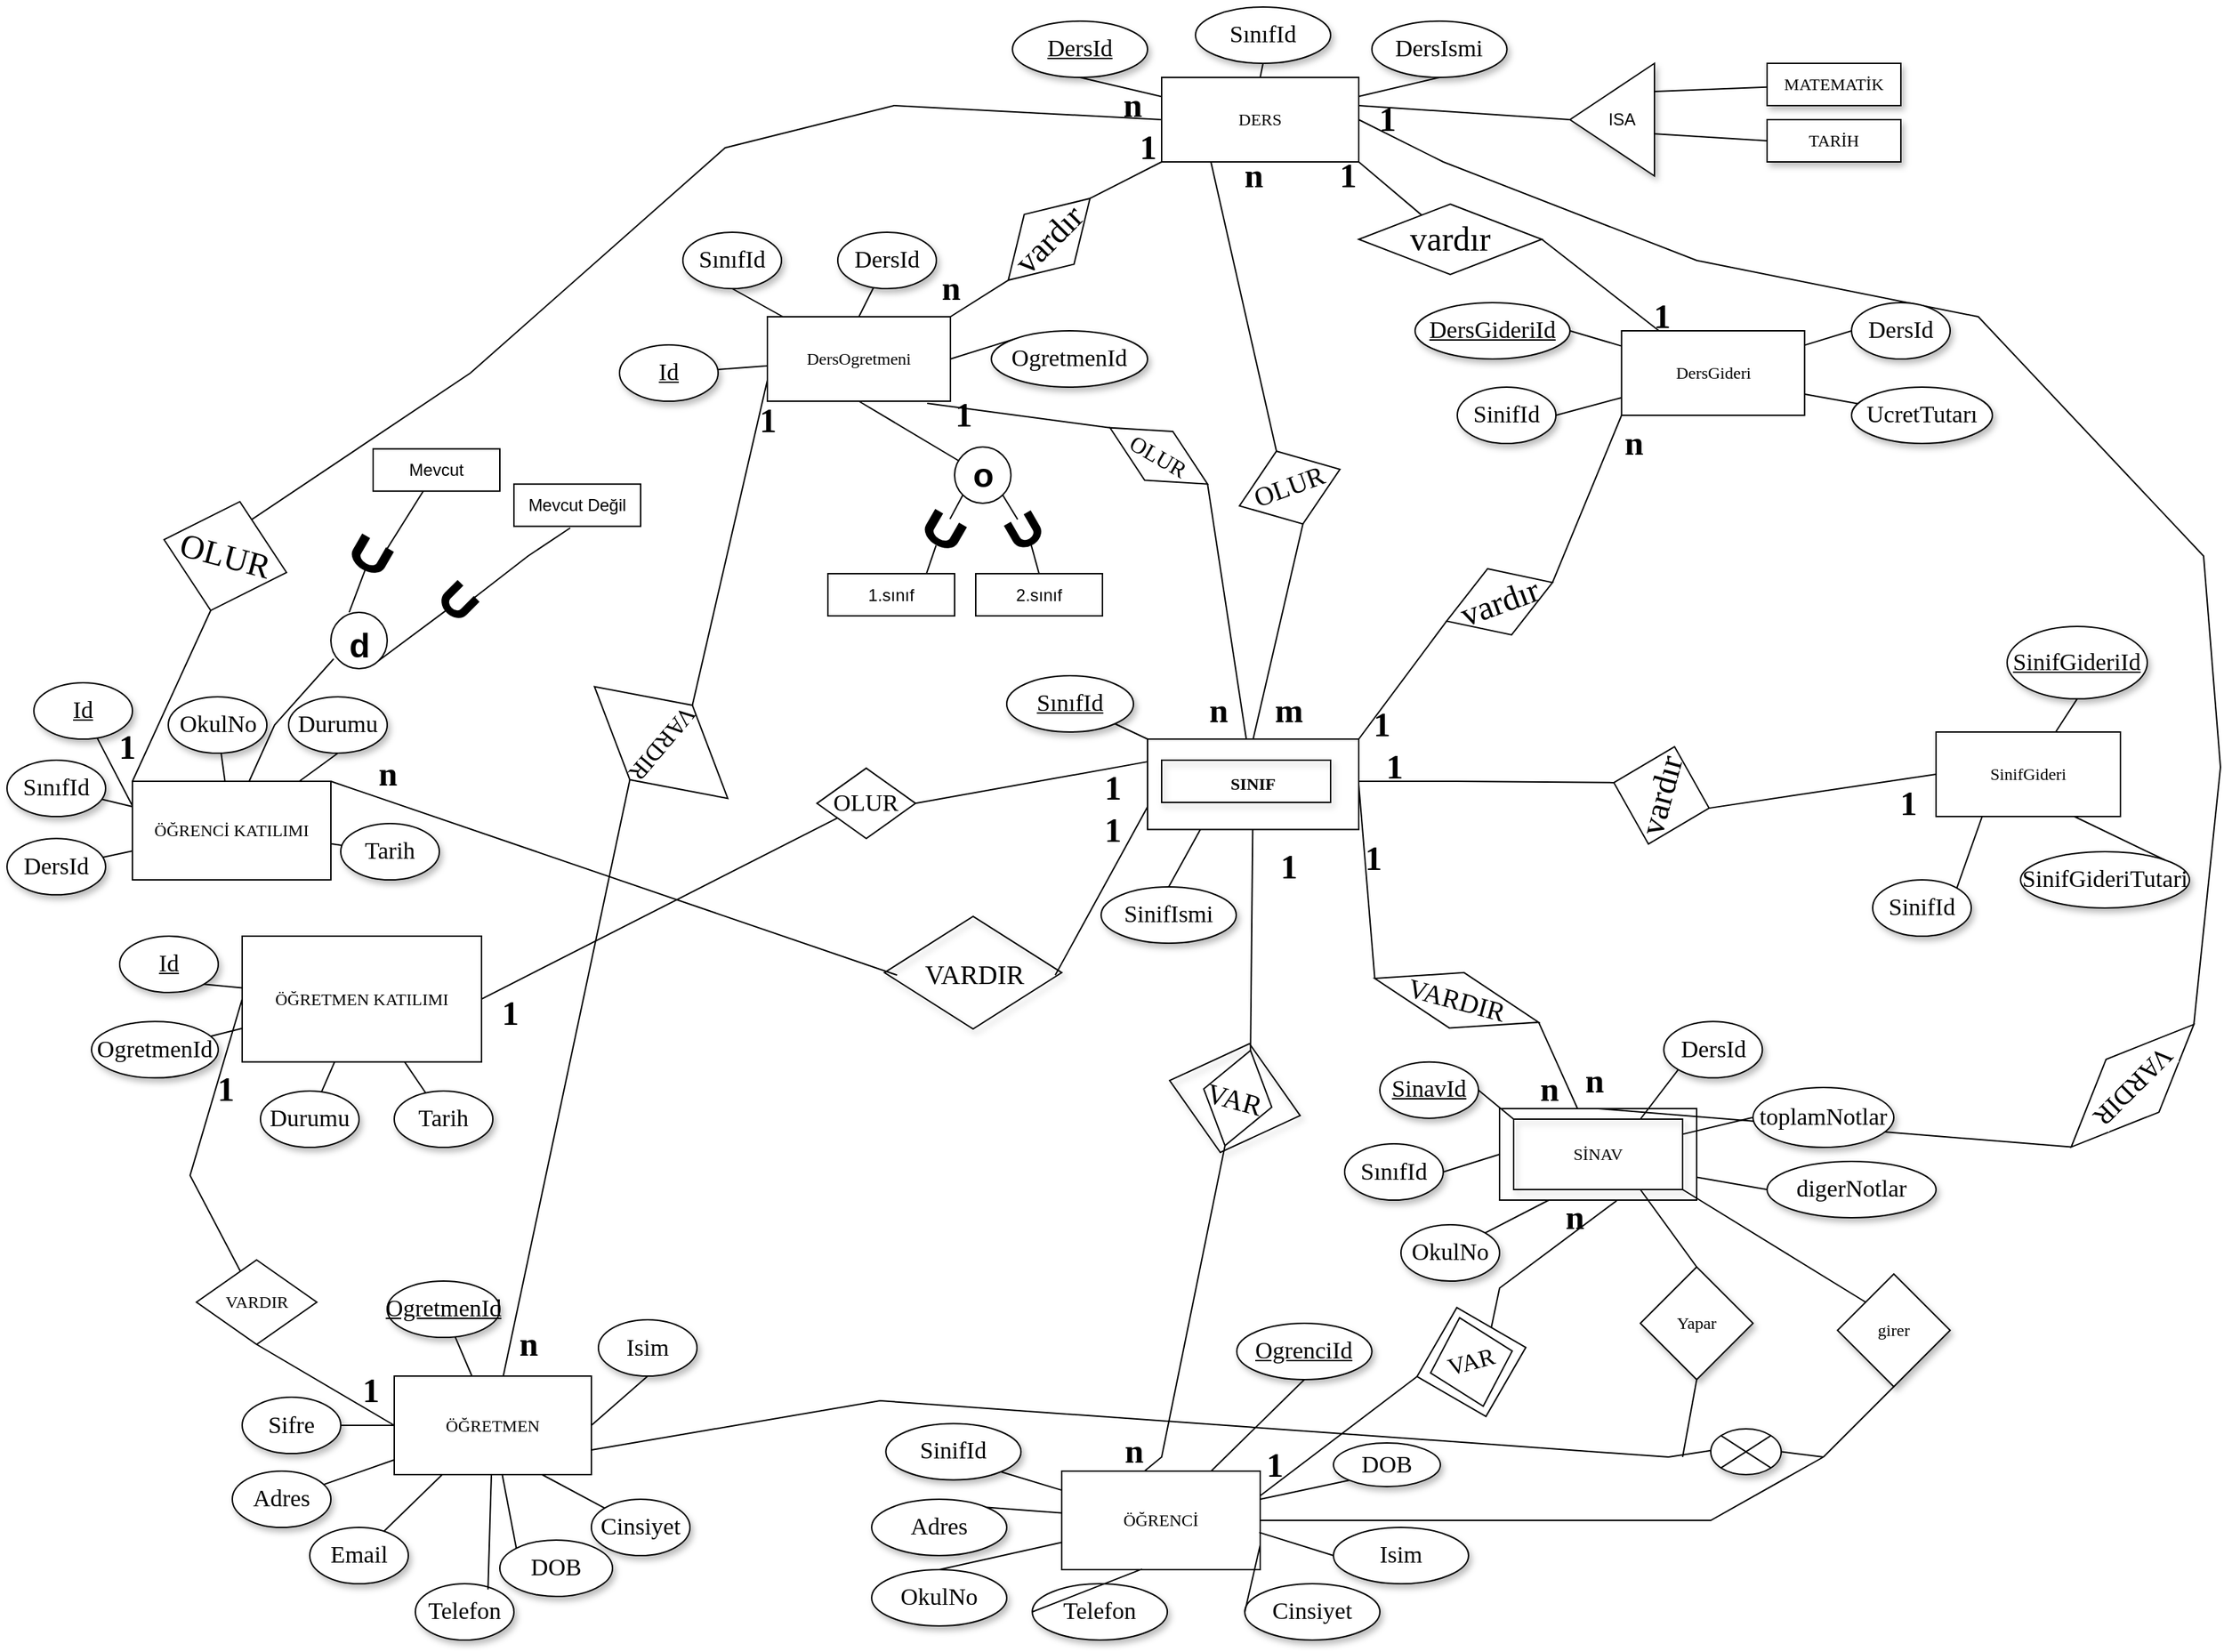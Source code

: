 <mxfile version="16.1.2" type="device"><diagram id="LcvY6o8XXjDN0QGIOzpJ" name="Sayfa -2"><mxGraphModel dx="1993" dy="582" grid="1" gridSize="10" guides="1" tooltips="1" connect="1" arrows="1" fold="1" page="1" pageScale="1" pageWidth="827" pageHeight="1169" math="0" shadow="0"><root><mxCell id="UDnW075P_rmoZ9bXp25_-0"/><mxCell id="UDnW075P_rmoZ9bXp25_-1" parent="UDnW075P_rmoZ9bXp25_-0"/><mxCell id="5OzaoABMGFzQd_Pw16kf-0" value="SINIF" style="rounded=0;whiteSpace=wrap;html=1;fontStyle=1;fontFamily=Times New Roman;strokeColor=#000000;" parent="UDnW075P_rmoZ9bXp25_-1" vertex="1"><mxGeometry x="60" y="520" width="150" height="64.23" as="geometry"/></mxCell><mxCell id="5OzaoABMGFzQd_Pw16kf-1" value="DERS" style="rounded=0;whiteSpace=wrap;html=1;fontFamily=Times New Roman;strokeColor=#000000;" parent="UDnW075P_rmoZ9bXp25_-1" vertex="1"><mxGeometry x="70" y="50" width="140" height="60" as="geometry"/></mxCell><mxCell id="5OzaoABMGFzQd_Pw16kf-2" value="DersGideri" style="rounded=0;whiteSpace=wrap;html=1;fontFamily=Times New Roman;strokeColor=#000000;" parent="UDnW075P_rmoZ9bXp25_-1" vertex="1"><mxGeometry x="396.66" y="230" width="130" height="60" as="geometry"/></mxCell><mxCell id="5OzaoABMGFzQd_Pw16kf-3" value="SİNAV" style="rounded=0;whiteSpace=wrap;html=1;fontFamily=Times New Roman;strokeColor=#000000;" parent="UDnW075P_rmoZ9bXp25_-1" vertex="1"><mxGeometry x="310" y="782.5" width="140" height="65" as="geometry"/></mxCell><mxCell id="5OzaoABMGFzQd_Pw16kf-4" value="SinifGideri" style="rounded=0;whiteSpace=wrap;html=1;fontFamily=Times New Roman;strokeColor=#000000;" parent="UDnW075P_rmoZ9bXp25_-1" vertex="1"><mxGeometry x="620" y="515.0" width="130.94" height="60" as="geometry"/></mxCell><mxCell id="5OzaoABMGFzQd_Pw16kf-5" value="ÖĞRENCİ" style="rounded=0;whiteSpace=wrap;html=1;fontFamily=Times New Roman;strokeColor=#000000;" parent="UDnW075P_rmoZ9bXp25_-1" vertex="1"><mxGeometry x="-0.94" y="1040" width="140.94" height="70" as="geometry"/></mxCell><mxCell id="5OzaoABMGFzQd_Pw16kf-6" value="ÖĞRENCİ KATILIMI" style="rounded=0;whiteSpace=wrap;html=1;fontFamily=Times New Roman;strokeColor=#000000;" parent="UDnW075P_rmoZ9bXp25_-1" vertex="1"><mxGeometry x="-660.94" y="550" width="140.94" height="70" as="geometry"/></mxCell><mxCell id="5OzaoABMGFzQd_Pw16kf-7" value="ÖĞRETMEN KATILIMI" style="rounded=0;whiteSpace=wrap;html=1;fontFamily=Times New Roman;strokeColor=#000000;" parent="UDnW075P_rmoZ9bXp25_-1" vertex="1"><mxGeometry x="-583" y="660" width="170" height="89.33" as="geometry"/></mxCell><mxCell id="5OzaoABMGFzQd_Pw16kf-8" value="ÖĞRETMEN" style="rounded=0;whiteSpace=wrap;html=1;fontFamily=Times New Roman;strokeColor=#000000;" parent="UDnW075P_rmoZ9bXp25_-1" vertex="1"><mxGeometry x="-475" y="972.5" width="140" height="70" as="geometry"/></mxCell><mxCell id="5OzaoABMGFzQd_Pw16kf-9" value="DersOgretmeni" style="rounded=0;whiteSpace=wrap;html=1;fontFamily=Times New Roman;strokeColor=#000000;" parent="UDnW075P_rmoZ9bXp25_-1" vertex="1"><mxGeometry x="-210" y="220" width="130" height="60" as="geometry"/></mxCell><mxCell id="5OzaoABMGFzQd_Pw16kf-10" value="" style="endArrow=none;html=1;rounded=0;fontFamily=Times New Roman;entryX=0;entryY=1;entryDx=0;entryDy=0;exitX=1;exitY=0.5;exitDx=0;exitDy=0;startArrow=none;" parent="UDnW075P_rmoZ9bXp25_-1" source="5OzaoABMGFzQd_Pw16kf-28" target="5OzaoABMGFzQd_Pw16kf-2" edge="1"><mxGeometry width="50" height="50" relative="1" as="geometry"><mxPoint x="329.06" y="530" as="sourcePoint"/><mxPoint x="379.06" y="480" as="targetPoint"/></mxGeometry></mxCell><mxCell id="5OzaoABMGFzQd_Pw16kf-11" value="" style="endArrow=none;html=1;rounded=0;fontFamily=Times New Roman;entryX=0.873;entryY=1.025;entryDx=0;entryDy=0;entryPerimeter=0;exitX=0;exitY=0.5;exitDx=0;exitDy=0;startArrow=none;" parent="UDnW075P_rmoZ9bXp25_-1" source="5OzaoABMGFzQd_Pw16kf-17" target="5OzaoABMGFzQd_Pw16kf-9" edge="1"><mxGeometry width="50" height="50" relative="1" as="geometry"><mxPoint x="329.06" y="530" as="sourcePoint"/><mxPoint x="379.06" y="480" as="targetPoint"/></mxGeometry></mxCell><mxCell id="5OzaoABMGFzQd_Pw16kf-12" value="" style="endArrow=none;html=1;rounded=0;fontFamily=Times New Roman;entryX=0.5;entryY=0;entryDx=0;entryDy=0;exitX=0.5;exitY=1;exitDx=0;exitDy=0;" parent="UDnW075P_rmoZ9bXp25_-1" source="5OzaoABMGFzQd_Pw16kf-27" target="5OzaoABMGFzQd_Pw16kf-0" edge="1"><mxGeometry width="50" height="50" relative="1" as="geometry"><mxPoint x="329.06" y="530" as="sourcePoint"/><mxPoint x="379.06" y="480" as="targetPoint"/></mxGeometry></mxCell><mxCell id="5OzaoABMGFzQd_Pw16kf-13" value="" style="endArrow=none;html=1;rounded=0;fontFamily=Times New Roman;entryX=0.5;entryY=0;entryDx=0;entryDy=0;" parent="UDnW075P_rmoZ9bXp25_-1" target="5OzaoABMGFzQd_Pw16kf-19" edge="1"><mxGeometry width="50" height="50" relative="1" as="geometry"><mxPoint x="210" y="550" as="sourcePoint"/><mxPoint x="529.06" y="590" as="targetPoint"/><Array as="points"><mxPoint x="280" y="550"/></Array></mxGeometry></mxCell><mxCell id="5OzaoABMGFzQd_Pw16kf-14" value="" style="endArrow=none;html=1;rounded=0;fontFamily=Times New Roman;exitX=1;exitY=0.5;exitDx=0;exitDy=0;startArrow=none;" parent="UDnW075P_rmoZ9bXp25_-1" source="5OzaoABMGFzQd_Pw16kf-25" target="5OzaoABMGFzQd_Pw16kf-3" edge="1"><mxGeometry width="50" height="50" relative="1" as="geometry"><mxPoint x="419.06" y="460" as="sourcePoint"/><mxPoint x="519.06" y="485" as="targetPoint"/></mxGeometry></mxCell><mxCell id="5OzaoABMGFzQd_Pw16kf-15" value="" style="endArrow=none;html=1;rounded=0;fontFamily=Times New Roman;exitX=0.417;exitY=0;exitDx=0;exitDy=0;exitPerimeter=0;entryX=0.5;entryY=1;entryDx=0;entryDy=0;" parent="UDnW075P_rmoZ9bXp25_-1" source="5OzaoABMGFzQd_Pw16kf-5" target="5OzaoABMGFzQd_Pw16kf-20" edge="1"><mxGeometry width="50" height="50" relative="1" as="geometry"><mxPoint x="329.06" y="530" as="sourcePoint"/><mxPoint x="379.06" y="480" as="targetPoint"/><Array as="points"><mxPoint x="70" y="1030"/></Array></mxGeometry></mxCell><mxCell id="5OzaoABMGFzQd_Pw16kf-16" value="" style="endArrow=none;html=1;rounded=0;fontFamily=Times New Roman;exitX=1;exitY=0;exitDx=0;exitDy=0;entryX=0;entryY=0.5;entryDx=0;entryDy=0;" parent="UDnW075P_rmoZ9bXp25_-1" source="5OzaoABMGFzQd_Pw16kf-6" edge="1"><mxGeometry width="50" height="50" relative="1" as="geometry"><mxPoint x="329.06" y="530" as="sourcePoint"/><mxPoint x="-117.865" y="687.695" as="targetPoint"/></mxGeometry></mxCell><mxCell id="5OzaoABMGFzQd_Pw16kf-17" value="&lt;font style=&quot;font-size: 16px&quot;&gt;OLUR&lt;/font&gt;" style="rhombus;whiteSpace=wrap;html=1;fontFamily=Times New Roman;strokeColor=#000000;rotation=30;" parent="UDnW075P_rmoZ9bXp25_-1" vertex="1"><mxGeometry x="27.97" y="298.85" width="80" height="40" as="geometry"/></mxCell><mxCell id="5OzaoABMGFzQd_Pw16kf-18" value="" style="endArrow=none;html=1;rounded=0;fontFamily=Times New Roman;entryX=1;entryY=0.5;entryDx=0;entryDy=0;" parent="UDnW075P_rmoZ9bXp25_-1" source="5OzaoABMGFzQd_Pw16kf-0" target="5OzaoABMGFzQd_Pw16kf-17" edge="1"><mxGeometry width="50" height="50" relative="1" as="geometry"><mxPoint x="298.06" y="460" as="sourcePoint"/><mxPoint x="115.09" y="401" as="targetPoint"/></mxGeometry></mxCell><mxCell id="5OzaoABMGFzQd_Pw16kf-19" value="&lt;span style=&quot;font-size: 24px&quot;&gt;vardır&lt;/span&gt;" style="rhombus;whiteSpace=wrap;html=1;fontFamily=Times New Roman;strokeColor=#000000;rotation=-75;" parent="UDnW075P_rmoZ9bXp25_-1" vertex="1"><mxGeometry x="389.17" y="525" width="71.66" height="70" as="geometry"/></mxCell><mxCell id="5OzaoABMGFzQd_Pw16kf-20" value="" style="rhombus;whiteSpace=wrap;html=1;fontFamily=Times New Roman;strokeColor=#000000;rotation=15;" parent="UDnW075P_rmoZ9bXp25_-1" vertex="1"><mxGeometry x="99.06" y="740" width="50" height="70" as="geometry"/></mxCell><mxCell id="5OzaoABMGFzQd_Pw16kf-22" value="" style="endArrow=none;html=1;rounded=0;fontFamily=Times New Roman;exitX=1;exitY=0.5;exitDx=0;exitDy=0;entryX=0;entryY=0.75;entryDx=0;entryDy=0;" parent="UDnW075P_rmoZ9bXp25_-1" target="5OzaoABMGFzQd_Pw16kf-0" edge="1"><mxGeometry width="50" height="50" relative="1" as="geometry"><mxPoint x="-5.555" y="687.695" as="sourcePoint"/><mxPoint x="299.06" y="480" as="targetPoint"/></mxGeometry></mxCell><mxCell id="5OzaoABMGFzQd_Pw16kf-23" value="" style="endArrow=none;html=1;rounded=0;fontFamily=Times New Roman;exitX=0.5;exitY=0;exitDx=0;exitDy=0;" parent="UDnW075P_rmoZ9bXp25_-1" source="5OzaoABMGFzQd_Pw16kf-20" target="5OzaoABMGFzQd_Pw16kf-0" edge="1"><mxGeometry width="50" height="50" relative="1" as="geometry"><mxPoint x="329.06" y="530" as="sourcePoint"/><mxPoint x="379.06" y="480" as="targetPoint"/></mxGeometry></mxCell><mxCell id="5OzaoABMGFzQd_Pw16kf-24" value="" style="endArrow=none;html=1;rounded=0;fontFamily=Times New Roman;exitX=0.5;exitY=1;exitDx=0;exitDy=0;entryX=0;entryY=0.5;entryDx=0;entryDy=0;" parent="UDnW075P_rmoZ9bXp25_-1" source="5OzaoABMGFzQd_Pw16kf-19" target="5OzaoABMGFzQd_Pw16kf-4" edge="1"><mxGeometry width="50" height="50" relative="1" as="geometry"><mxPoint x="329.06" y="530" as="sourcePoint"/><mxPoint x="529.06" y="690" as="targetPoint"/></mxGeometry></mxCell><mxCell id="5OzaoABMGFzQd_Pw16kf-25" value="&lt;span style=&quot;font-size: 19px&quot;&gt;VARDIR&lt;/span&gt;" style="rhombus;whiteSpace=wrap;html=1;fontFamily=Times New Roman;strokeColor=#000000;rotation=15;" parent="UDnW075P_rmoZ9bXp25_-1" vertex="1"><mxGeometry x="219.31" y="685.24" width="120.51" height="40.67" as="geometry"/></mxCell><mxCell id="5OzaoABMGFzQd_Pw16kf-26" value="" style="endArrow=none;html=1;rounded=0;fontFamily=Times New Roman;exitX=1;exitY=0.5;exitDx=0;exitDy=0;entryX=0;entryY=0.5;entryDx=0;entryDy=0;" parent="UDnW075P_rmoZ9bXp25_-1" source="5OzaoABMGFzQd_Pw16kf-0" target="5OzaoABMGFzQd_Pw16kf-25" edge="1"><mxGeometry width="50" height="50" relative="1" as="geometry"><mxPoint x="408.06" y="460" as="sourcePoint"/><mxPoint x="589.06" y="520" as="targetPoint"/></mxGeometry></mxCell><mxCell id="5OzaoABMGFzQd_Pw16kf-27" value="&lt;font style=&quot;font-size: 19px&quot;&gt;OLUR&lt;/font&gt;" style="rhombus;whiteSpace=wrap;html=1;fontFamily=Times New Roman;strokeColor=#000000;rotation=-20;" parent="UDnW075P_rmoZ9bXp25_-1" vertex="1"><mxGeometry x="122.98" y="313.85" width="75.94" height="55" as="geometry"/></mxCell><mxCell id="5OzaoABMGFzQd_Pw16kf-28" value="&lt;span style=&quot;font-size: 24px&quot;&gt;vardır&lt;/span&gt;" style="rhombus;whiteSpace=wrap;html=1;fontFamily=Times New Roman;strokeColor=#000000;rotation=-20;" parent="UDnW075P_rmoZ9bXp25_-1" vertex="1"><mxGeometry x="270" y="397.5" width="80" height="50" as="geometry"/></mxCell><mxCell id="5OzaoABMGFzQd_Pw16kf-29" value="" style="endArrow=none;html=1;rounded=0;fontFamily=Times New Roman;entryX=0;entryY=0.5;entryDx=0;entryDy=0;exitX=1;exitY=0;exitDx=0;exitDy=0;" parent="UDnW075P_rmoZ9bXp25_-1" source="5OzaoABMGFzQd_Pw16kf-0" target="5OzaoABMGFzQd_Pw16kf-28" edge="1"><mxGeometry width="50" height="50" relative="1" as="geometry"><mxPoint x="408.06" y="440" as="sourcePoint"/><mxPoint x="589.06" y="380" as="targetPoint"/></mxGeometry></mxCell><mxCell id="5OzaoABMGFzQd_Pw16kf-30" value="" style="endArrow=none;html=1;rounded=0;fontFamily=Times New Roman;exitX=0.5;exitY=0;exitDx=0;exitDy=0;entryX=0.25;entryY=1;entryDx=0;entryDy=0;" parent="UDnW075P_rmoZ9bXp25_-1" source="5OzaoABMGFzQd_Pw16kf-27" target="5OzaoABMGFzQd_Pw16kf-1" edge="1"><mxGeometry width="50" height="50" relative="1" as="geometry"><mxPoint x="329.06" y="530" as="sourcePoint"/><mxPoint x="499.06" y="280" as="targetPoint"/></mxGeometry></mxCell><mxCell id="5OzaoABMGFzQd_Pw16kf-31" value="&lt;font style=&quot;font-size: 17px&quot;&gt;OLUR&lt;/font&gt;" style="rhombus;whiteSpace=wrap;html=1;fontFamily=Times New Roman;strokeColor=#000000;" parent="UDnW075P_rmoZ9bXp25_-1" vertex="1"><mxGeometry x="-174.78" y="540.67" width="70" height="50" as="geometry"/></mxCell><mxCell id="5OzaoABMGFzQd_Pw16kf-32" value="" style="endArrow=none;html=1;rounded=0;fontFamily=Times New Roman;exitX=1;exitY=0.5;exitDx=0;exitDy=0;" parent="UDnW075P_rmoZ9bXp25_-1" source="5OzaoABMGFzQd_Pw16kf-7" target="5OzaoABMGFzQd_Pw16kf-31" edge="1"><mxGeometry width="50" height="50" relative="1" as="geometry"><mxPoint x="64.06" y="513.67" as="sourcePoint"/><mxPoint x="59.06" y="464" as="targetPoint"/><Array as="points"/></mxGeometry></mxCell><mxCell id="5OzaoABMGFzQd_Pw16kf-33" value="" style="endArrow=none;html=1;rounded=0;fontFamily=Times New Roman;exitX=1;exitY=0.5;exitDx=0;exitDy=0;entryX=0;entryY=0.25;entryDx=0;entryDy=0;" parent="UDnW075P_rmoZ9bXp25_-1" source="5OzaoABMGFzQd_Pw16kf-31" target="5OzaoABMGFzQd_Pw16kf-0" edge="1"><mxGeometry width="50" height="50" relative="1" as="geometry"><mxPoint x="329.06" y="530" as="sourcePoint"/><mxPoint x="129.06" y="570" as="targetPoint"/></mxGeometry></mxCell><mxCell id="5OzaoABMGFzQd_Pw16kf-34" value="" style="endArrow=none;html=1;rounded=0;fontFamily=Times New Roman;exitX=1;exitY=0.5;exitDx=0;exitDy=0;" parent="UDnW075P_rmoZ9bXp25_-1" source="5OzaoABMGFzQd_Pw16kf-35" target="5OzaoABMGFzQd_Pw16kf-8" edge="1"><mxGeometry width="50" height="50" relative="1" as="geometry"><mxPoint x="99.06" y="300" as="sourcePoint"/><mxPoint x="309.06" y="520" as="targetPoint"/></mxGeometry></mxCell><mxCell id="5OzaoABMGFzQd_Pw16kf-35" value="&lt;font style=&quot;font-size: 17px&quot;&gt;VARDIR&lt;/font&gt;" style="rhombus;whiteSpace=wrap;html=1;fontFamily=Times New Roman;strokeColor=#000000;rotation=130;" parent="UDnW075P_rmoZ9bXp25_-1" vertex="1"><mxGeometry x="-320" y="460.66" width="69.06" height="123.57" as="geometry"/></mxCell><mxCell id="5OzaoABMGFzQd_Pw16kf-36" value="" style="endArrow=none;html=1;rounded=0;fontFamily=Times New Roman;exitX=0;exitY=0.75;exitDx=0;exitDy=0;entryX=0;entryY=0.5;entryDx=0;entryDy=0;" parent="UDnW075P_rmoZ9bXp25_-1" source="5OzaoABMGFzQd_Pw16kf-9" target="5OzaoABMGFzQd_Pw16kf-35" edge="1"><mxGeometry width="50" height="50" relative="1" as="geometry"><mxPoint x="259.06" y="570" as="sourcePoint"/><mxPoint x="309.06" y="520" as="targetPoint"/></mxGeometry></mxCell><mxCell id="5OzaoABMGFzQd_Pw16kf-37" value="" style="endArrow=none;html=1;rounded=0;fontFamily=Times New Roman;exitX=0;exitY=0.5;exitDx=0;exitDy=0;" parent="UDnW075P_rmoZ9bXp25_-1" source="5OzaoABMGFzQd_Pw16kf-7" target="5OzaoABMGFzQd_Pw16kf-38" edge="1"><mxGeometry width="50" height="50" relative="1" as="geometry"><mxPoint x="259.06" y="570" as="sourcePoint"/><mxPoint x="-280.94" y="360" as="targetPoint"/><Array as="points"><mxPoint x="-620" y="830"/></Array></mxGeometry></mxCell><mxCell id="5OzaoABMGFzQd_Pw16kf-38" value="VARDIR" style="rhombus;whiteSpace=wrap;html=1;fontFamily=Times New Roman;strokeColor=#000000;" parent="UDnW075P_rmoZ9bXp25_-1" vertex="1"><mxGeometry x="-615.47" y="890" width="85.47" height="60" as="geometry"/></mxCell><mxCell id="5OzaoABMGFzQd_Pw16kf-39" value="" style="endArrow=none;html=1;rounded=0;fontFamily=Times New Roman;exitX=1;exitY=1;exitDx=0;exitDy=0;" parent="UDnW075P_rmoZ9bXp25_-1" source="5OzaoABMGFzQd_Pw16kf-1" target="5OzaoABMGFzQd_Pw16kf-50" edge="1"><mxGeometry width="50" height="50" relative="1" as="geometry"><mxPoint x="214.06" y="379.6" as="sourcePoint"/><mxPoint x="219.06" y="350" as="targetPoint"/></mxGeometry></mxCell><mxCell id="5OzaoABMGFzQd_Pw16kf-40" value="" style="endArrow=none;html=1;rounded=0;fontFamily=Times New Roman;exitX=0;exitY=0.5;exitDx=0;exitDy=0;entryX=0.5;entryY=1;entryDx=0;entryDy=0;" parent="UDnW075P_rmoZ9bXp25_-1" source="5OzaoABMGFzQd_Pw16kf-8" target="5OzaoABMGFzQd_Pw16kf-38" edge="1"><mxGeometry width="50" height="50" relative="1" as="geometry"><mxPoint x="239.06" y="570" as="sourcePoint"/><mxPoint x="-160.94" y="250" as="targetPoint"/><Array as="points"/></mxGeometry></mxCell><mxCell id="5OzaoABMGFzQd_Pw16kf-41" value="" style="endArrow=none;html=1;rounded=0;fontFamily=Times New Roman;entryX=0;entryY=1;entryDx=0;entryDy=0;exitX=1;exitY=0.5;exitDx=0;exitDy=0;" parent="UDnW075P_rmoZ9bXp25_-1" source="5OzaoABMGFzQd_Pw16kf-45" target="5OzaoABMGFzQd_Pw16kf-1" edge="1"><mxGeometry width="50" height="50" relative="1" as="geometry"><mxPoint x="-0.94" y="350" as="sourcePoint"/><mxPoint x="59.06" y="335" as="targetPoint"/></mxGeometry></mxCell><mxCell id="5OzaoABMGFzQd_Pw16kf-42" value="" style="endArrow=none;html=1;rounded=0;fontFamily=Times New Roman;exitX=0;exitY=0.5;exitDx=0;exitDy=0;entryX=1;entryY=0;entryDx=0;entryDy=0;" parent="UDnW075P_rmoZ9bXp25_-1" source="5OzaoABMGFzQd_Pw16kf-1" target="5OzaoABMGFzQd_Pw16kf-43" edge="1"><mxGeometry width="50" height="50" relative="1" as="geometry"><mxPoint x="9.06" y="390" as="sourcePoint"/><mxPoint x="-610.94" y="580" as="targetPoint"/><Array as="points"><mxPoint x="-120" y="70"/><mxPoint x="-240" y="100"/><mxPoint x="-420.94" y="260"/><mxPoint x="-614.94" y="390"/></Array></mxGeometry></mxCell><mxCell id="5OzaoABMGFzQd_Pw16kf-43" value="&lt;span style=&quot;font-size: 24px&quot;&gt;OLUR&lt;/span&gt;" style="rhombus;whiteSpace=wrap;html=1;fontFamily=Times New Roman;strokeColor=#000000;rotation=15;" parent="UDnW075P_rmoZ9bXp25_-1" vertex="1"><mxGeometry x="-640" y="350" width="90" height="80" as="geometry"/></mxCell><mxCell id="5OzaoABMGFzQd_Pw16kf-44" value="" style="endArrow=none;html=1;rounded=0;fontFamily=Times New Roman;exitX=0;exitY=0;exitDx=0;exitDy=0;entryX=0.5;entryY=1;entryDx=0;entryDy=0;" parent="UDnW075P_rmoZ9bXp25_-1" source="5OzaoABMGFzQd_Pw16kf-6" target="5OzaoABMGFzQd_Pw16kf-43" edge="1"><mxGeometry width="50" height="50" relative="1" as="geometry"><mxPoint x="-250.94" y="620" as="sourcePoint"/><mxPoint x="-200.94" y="570" as="targetPoint"/></mxGeometry></mxCell><mxCell id="5OzaoABMGFzQd_Pw16kf-45" value="&lt;font style=&quot;font-size: 24px&quot;&gt;vardır&lt;/font&gt;" style="rhombus;whiteSpace=wrap;html=1;fontFamily=Times New Roman;strokeColor=#000000;rotation=-45;" parent="UDnW075P_rmoZ9bXp25_-1" vertex="1"><mxGeometry x="-50.94" y="140" width="82.06" height="50" as="geometry"/></mxCell><mxCell id="5OzaoABMGFzQd_Pw16kf-46" value="" style="endArrow=none;html=1;rounded=0;fontFamily=Times New Roman;entryX=0;entryY=0.5;entryDx=0;entryDy=0;exitX=1;exitY=0;exitDx=0;exitDy=0;" parent="UDnW075P_rmoZ9bXp25_-1" source="5OzaoABMGFzQd_Pw16kf-9" target="5OzaoABMGFzQd_Pw16kf-45" edge="1"><mxGeometry width="50" height="50" relative="1" as="geometry"><mxPoint x="-250.94" y="620" as="sourcePoint"/><mxPoint x="-200.94" y="570" as="targetPoint"/></mxGeometry></mxCell><mxCell id="5OzaoABMGFzQd_Pw16kf-47" value="" style="endArrow=none;html=1;rounded=0;fontFamily=Times New Roman;entryX=1;entryY=0.5;entryDx=0;entryDy=0;exitX=0;exitY=0.5;exitDx=0;exitDy=0;" parent="UDnW075P_rmoZ9bXp25_-1" source="5OzaoABMGFzQd_Pw16kf-48" target="5OzaoABMGFzQd_Pw16kf-1" edge="1"><mxGeometry width="50" height="50" relative="1" as="geometry"><mxPoint x="439.06" y="300" as="sourcePoint"/><mxPoint x="99.06" y="570" as="targetPoint"/><Array as="points"><mxPoint x="822" y="540"/><mxPoint x="810" y="390"/><mxPoint x="650" y="220"/><mxPoint x="450" y="180"/><mxPoint x="270" y="110"/></Array></mxGeometry></mxCell><mxCell id="5OzaoABMGFzQd_Pw16kf-48" value="&lt;span style=&quot;font-size: 19px ; background-color: rgb(255 , 255 , 255)&quot;&gt;VARDIR&lt;/span&gt;" style="rhombus;whiteSpace=wrap;html=1;fontFamily=Times New Roman;strokeColor=#000000;rotation=-225;" parent="UDnW075P_rmoZ9bXp25_-1" vertex="1"><mxGeometry x="697.97" y="739.7" width="123.14" height="53.11" as="geometry"/></mxCell><mxCell id="5OzaoABMGFzQd_Pw16kf-49" value="" style="endArrow=none;html=1;rounded=0;fontFamily=Times New Roman;entryX=1;entryY=0.5;entryDx=0;entryDy=0;exitX=0.5;exitY=0;exitDx=0;exitDy=0;" parent="UDnW075P_rmoZ9bXp25_-1" source="5OzaoABMGFzQd_Pw16kf-3" target="5OzaoABMGFzQd_Pw16kf-48" edge="1"><mxGeometry width="50" height="50" relative="1" as="geometry"><mxPoint x="594.06" y="470" as="sourcePoint"/><mxPoint x="99.06" y="570" as="targetPoint"/></mxGeometry></mxCell><mxCell id="5OzaoABMGFzQd_Pw16kf-50" value="&lt;span style=&quot;font-size: 24px ; background-color: rgb(255 , 255 , 255)&quot;&gt;vardır&lt;/span&gt;" style="rhombus;whiteSpace=wrap;html=1;fontFamily=Times New Roman;strokeColor=#000000;" parent="UDnW075P_rmoZ9bXp25_-1" vertex="1"><mxGeometry x="210" y="140" width="130" height="50" as="geometry"/></mxCell><mxCell id="5OzaoABMGFzQd_Pw16kf-51" value="" style="endArrow=none;html=1;rounded=0;fontFamily=Times New Roman;entryX=1;entryY=0.5;entryDx=0;entryDy=0;" parent="UDnW075P_rmoZ9bXp25_-1" source="5OzaoABMGFzQd_Pw16kf-2" target="5OzaoABMGFzQd_Pw16kf-50" edge="1"><mxGeometry width="50" height="50" relative="1" as="geometry"><mxPoint x="219.06" y="490" as="sourcePoint"/><mxPoint x="269.06" y="440" as="targetPoint"/></mxGeometry></mxCell><mxCell id="vrHE6wuRp8wMMxlpNkk7-12" value="" style="endArrow=none;html=1;rounded=0;fontFamily=Times New Roman;exitX=1;exitY=0.25;exitDx=0;exitDy=0;entryX=0.5;entryY=0;entryDx=0;entryDy=0;startArrow=none;" parent="UDnW075P_rmoZ9bXp25_-1" source="vrHE6wuRp8wMMxlpNkk7-14" target="vrHE6wuRp8wMMxlpNkk7-13" edge="1"><mxGeometry width="50" height="50" relative="1" as="geometry"><mxPoint x="110" y="740" as="sourcePoint"/><mxPoint x="630" y="1020" as="targetPoint"/></mxGeometry></mxCell><mxCell id="vrHE6wuRp8wMMxlpNkk7-13" value="" style="rhombus;whiteSpace=wrap;html=1;fontFamily=Times New Roman;strokeColor=#000000;rotation=-105;" parent="UDnW075P_rmoZ9bXp25_-1" vertex="1"><mxGeometry x="250" y="922.5" width="80" height="80" as="geometry"/></mxCell><mxCell id="vrHE6wuRp8wMMxlpNkk7-15" value="" style="endArrow=none;html=1;rounded=0;fontFamily=Times New Roman;entryX=0.594;entryY=1.007;entryDx=0;entryDy=0;entryPerimeter=0;exitX=1;exitY=1;exitDx=0;exitDy=0;" parent="UDnW075P_rmoZ9bXp25_-1" source="vrHE6wuRp8wMMxlpNkk7-13" target="5OzaoABMGFzQd_Pw16kf-3" edge="1"><mxGeometry width="50" height="50" relative="1" as="geometry"><mxPoint x="110" y="740" as="sourcePoint"/><mxPoint x="160" y="690" as="targetPoint"/><Array as="points"><mxPoint x="310" y="910"/></Array></mxGeometry></mxCell><mxCell id="vrHE6wuRp8wMMxlpNkk7-18" value="" style="rounded=0;whiteSpace=wrap;html=1;fontFamily=Times New Roman;shadow=1;fillColor=none;" parent="UDnW075P_rmoZ9bXp25_-1" vertex="1"><mxGeometry x="320" y="790" width="120" height="50" as="geometry"/></mxCell><mxCell id="vrHE6wuRp8wMMxlpNkk7-14" value="&lt;font style=&quot;font-size: 17px&quot;&gt;VAR&lt;/font&gt;" style="rhombus;whiteSpace=wrap;html=1;fontFamily=Times New Roman;strokeColor=#000000;rotation=-15;" parent="UDnW075P_rmoZ9bXp25_-1" vertex="1"><mxGeometry x="260" y="930" width="60" height="65" as="geometry"/></mxCell><mxCell id="vrHE6wuRp8wMMxlpNkk7-40" value="" style="endArrow=none;html=1;rounded=0;fontFamily=Times New Roman;exitX=1;exitY=0.25;exitDx=0;exitDy=0;entryX=0.5;entryY=0;entryDx=0;entryDy=0;" parent="UDnW075P_rmoZ9bXp25_-1" source="5OzaoABMGFzQd_Pw16kf-5" target="vrHE6wuRp8wMMxlpNkk7-13" edge="1"><mxGeometry width="50" height="50" relative="1" as="geometry"><mxPoint x="90" y="1107.5" as="sourcePoint"/><mxPoint x="160" y="980" as="targetPoint"/></mxGeometry></mxCell><mxCell id="vrHE6wuRp8wMMxlpNkk7-41" value="" style="endArrow=none;html=1;rounded=0;fontFamily=Times New Roman;exitX=1;exitY=0.75;exitDx=0;exitDy=0;" parent="UDnW075P_rmoZ9bXp25_-1" source="5OzaoABMGFzQd_Pw16kf-8" edge="1"><mxGeometry width="50" height="50" relative="1" as="geometry"><mxPoint x="60" y="870" as="sourcePoint"/><mxPoint x="430" y="1030" as="targetPoint"/><Array as="points"><mxPoint x="-130" y="990"/></Array></mxGeometry></mxCell><mxCell id="vrHE6wuRp8wMMxlpNkk7-43" value="" style="endArrow=none;html=1;rounded=0;fontFamily=Times New Roman;entryX=1;entryY=0.5;entryDx=0;entryDy=0;" parent="UDnW075P_rmoZ9bXp25_-1" target="5OzaoABMGFzQd_Pw16kf-5" edge="1"><mxGeometry width="50" height="50" relative="1" as="geometry"><mxPoint x="540" y="1030" as="sourcePoint"/><mxPoint x="180" y="1310" as="targetPoint"/><Array as="points"><mxPoint x="460" y="1075"/></Array></mxGeometry></mxCell><mxCell id="vrHE6wuRp8wMMxlpNkk7-44" value="" style="endArrow=none;html=1;rounded=0;fontFamily=Times New Roman;startArrow=none;" parent="UDnW075P_rmoZ9bXp25_-1" edge="1"><mxGeometry width="50" height="50" relative="1" as="geometry"><mxPoint x="499.855" y="1024.907" as="sourcePoint"/><mxPoint x="540" y="1030" as="targetPoint"/></mxGeometry></mxCell><mxCell id="vrHE6wuRp8wMMxlpNkk7-46" value="" style="endArrow=none;html=1;rounded=0;fontFamily=Times New Roman;" parent="UDnW075P_rmoZ9bXp25_-1" edge="1"><mxGeometry width="50" height="50" relative="1" as="geometry"><mxPoint x="430" y="1030.0" as="sourcePoint"/><mxPoint x="460.216" y="1025.431" as="targetPoint"/></mxGeometry></mxCell><mxCell id="vrHE6wuRp8wMMxlpNkk7-48" value="" style="verticalLabelPosition=bottom;verticalAlign=top;html=1;shape=mxgraph.flowchart.or;shadow=1;fontFamily=Times New Roman;strokeColor=#000000;fillColor=#FFFFFF;gradientColor=none;" parent="UDnW075P_rmoZ9bXp25_-1" vertex="1"><mxGeometry x="460" y="1010" width="50" height="32.5" as="geometry"/></mxCell><mxCell id="vrHE6wuRp8wMMxlpNkk7-50" value="girer" style="rhombus;whiteSpace=wrap;html=1;shadow=1;fontFamily=Times New Roman;strokeColor=#000000;fillColor=#FFFFFF;gradientColor=none;" parent="UDnW075P_rmoZ9bXp25_-1" vertex="1"><mxGeometry x="550" y="900" width="80" height="80" as="geometry"/></mxCell><mxCell id="vrHE6wuRp8wMMxlpNkk7-51" value="Yapar" style="rhombus;whiteSpace=wrap;html=1;shadow=1;fontFamily=Times New Roman;strokeColor=#000000;fillColor=#FFFFFF;gradientColor=none;" parent="UDnW075P_rmoZ9bXp25_-1" vertex="1"><mxGeometry x="410" y="895" width="80" height="80" as="geometry"/></mxCell><mxCell id="vrHE6wuRp8wMMxlpNkk7-52" value="" style="endArrow=none;html=1;rounded=0;fontFamily=Times New Roman;entryX=0.5;entryY=1;entryDx=0;entryDy=0;" parent="UDnW075P_rmoZ9bXp25_-1" target="vrHE6wuRp8wMMxlpNkk7-51" edge="1"><mxGeometry width="50" height="50" relative="1" as="geometry"><mxPoint x="440" y="1030" as="sourcePoint"/><mxPoint x="110" y="880" as="targetPoint"/></mxGeometry></mxCell><mxCell id="vrHE6wuRp8wMMxlpNkk7-53" value="" style="endArrow=none;html=1;rounded=0;fontFamily=Times New Roman;entryX=0.5;entryY=1;entryDx=0;entryDy=0;" parent="UDnW075P_rmoZ9bXp25_-1" target="vrHE6wuRp8wMMxlpNkk7-50" edge="1"><mxGeometry width="50" height="50" relative="1" as="geometry"><mxPoint x="540" y="1030" as="sourcePoint"/><mxPoint x="110" y="880" as="targetPoint"/></mxGeometry></mxCell><mxCell id="vrHE6wuRp8wMMxlpNkk7-54" value="" style="endArrow=none;html=1;rounded=0;fontFamily=Times New Roman;entryX=0.75;entryY=1;entryDx=0;entryDy=0;exitX=0.5;exitY=0;exitDx=0;exitDy=0;" parent="UDnW075P_rmoZ9bXp25_-1" source="vrHE6wuRp8wMMxlpNkk7-51" target="vrHE6wuRp8wMMxlpNkk7-18" edge="1"><mxGeometry width="50" height="50" relative="1" as="geometry"><mxPoint x="60" y="930" as="sourcePoint"/><mxPoint x="110" y="880" as="targetPoint"/></mxGeometry></mxCell><mxCell id="vrHE6wuRp8wMMxlpNkk7-55" value="" style="endArrow=none;html=1;rounded=0;fontFamily=Times New Roman;entryX=1;entryY=1;entryDx=0;entryDy=0;exitX=0;exitY=0;exitDx=0;exitDy=0;" parent="UDnW075P_rmoZ9bXp25_-1" source="vrHE6wuRp8wMMxlpNkk7-50" target="vrHE6wuRp8wMMxlpNkk7-18" edge="1"><mxGeometry width="50" height="50" relative="1" as="geometry"><mxPoint x="60" y="930" as="sourcePoint"/><mxPoint x="110" y="880" as="targetPoint"/></mxGeometry></mxCell><mxCell id="vrHE6wuRp8wMMxlpNkk7-56" value="TARİH" style="rounded=0;whiteSpace=wrap;html=1;shadow=1;fontFamily=Times New Roman;strokeColor=#000000;fillColor=#FFFFFF;gradientColor=none;" parent="UDnW075P_rmoZ9bXp25_-1" vertex="1"><mxGeometry x="500" y="80" width="95" height="30" as="geometry"/></mxCell><mxCell id="vrHE6wuRp8wMMxlpNkk7-57" value="MATEMATİK" style="rounded=0;whiteSpace=wrap;html=1;shadow=1;fontFamily=Times New Roman;strokeColor=#000000;fillColor=#FFFFFF;gradientColor=none;" parent="UDnW075P_rmoZ9bXp25_-1" vertex="1"><mxGeometry x="500" y="40" width="95" height="30" as="geometry"/></mxCell><mxCell id="vrHE6wuRp8wMMxlpNkk7-58" value="" style="endArrow=none;html=1;rounded=0;fontFamily=Times New Roman;exitX=0;exitY=0.75;exitDx=0;exitDy=0;" parent="UDnW075P_rmoZ9bXp25_-1" source="vrHE6wuRp8wMMxlpNkk7-60" target="vrHE6wuRp8wMMxlpNkk7-57" edge="1"><mxGeometry width="50" height="50" relative="1" as="geometry"><mxPoint x="410" y="60" as="sourcePoint"/><mxPoint x="480" y="30" as="targetPoint"/></mxGeometry></mxCell><mxCell id="vrHE6wuRp8wMMxlpNkk7-59" value="" style="endArrow=none;html=1;rounded=0;fontFamily=Times New Roman;entryX=0;entryY=0.5;entryDx=0;entryDy=0;exitX=0.017;exitY=0.375;exitDx=0;exitDy=0;exitPerimeter=0;" parent="UDnW075P_rmoZ9bXp25_-1" source="vrHE6wuRp8wMMxlpNkk7-60" target="vrHE6wuRp8wMMxlpNkk7-56" edge="1"><mxGeometry width="50" height="50" relative="1" as="geometry"><mxPoint x="400" y="110" as="sourcePoint"/><mxPoint x="110" y="230" as="targetPoint"/></mxGeometry></mxCell><mxCell id="vrHE6wuRp8wMMxlpNkk7-60" value="" style="triangle;whiteSpace=wrap;html=1;shadow=1;fontFamily=Times New Roman;strokeColor=#000000;fillColor=#FFFFFF;gradientColor=none;rotation=-180;" parent="UDnW075P_rmoZ9bXp25_-1" vertex="1"><mxGeometry x="360" y="40" width="60" height="80" as="geometry"/></mxCell><mxCell id="vrHE6wuRp8wMMxlpNkk7-61" value="" style="endArrow=none;html=1;rounded=0;fontFamily=Times New Roman;exitX=1;exitY=0.5;exitDx=0;exitDy=0;" parent="UDnW075P_rmoZ9bXp25_-1" source="vrHE6wuRp8wMMxlpNkk7-60" edge="1"><mxGeometry width="50" height="50" relative="1" as="geometry"><mxPoint x="350" y="80" as="sourcePoint"/><mxPoint x="210" y="70" as="targetPoint"/></mxGeometry></mxCell><mxCell id="vrHE6wuRp8wMMxlpNkk7-62" value="" style="rounded=0;whiteSpace=wrap;html=1;shadow=1;fontFamily=Times New Roman;fontSize=20;fillColor=none;" parent="UDnW075P_rmoZ9bXp25_-1" vertex="1"><mxGeometry x="70" y="535" width="120" height="30" as="geometry"/></mxCell><mxCell id="vrHE6wuRp8wMMxlpNkk7-63" value="VAR" style="rhombus;whiteSpace=wrap;html=1;shadow=1;fontFamily=Times New Roman;fontSize=20;fillColor=none;rotation=15;" parent="UDnW075P_rmoZ9bXp25_-1" vertex="1"><mxGeometry x="74.06" y="735" width="95.94" height="80" as="geometry"/></mxCell><mxCell id="vrHE6wuRp8wMMxlpNkk7-64" value="SinifIsmi" style="ellipse;whiteSpace=wrap;html=1;shadow=1;fontFamily=Times New Roman;fontSize=17;strokeColor=#000000;fillColor=#FFFFFF;gradientColor=none;" parent="UDnW075P_rmoZ9bXp25_-1" vertex="1"><mxGeometry x="27.04" y="625" width="95.94" height="40" as="geometry"/></mxCell><mxCell id="vrHE6wuRp8wMMxlpNkk7-65" value="&lt;u&gt;SınıfId&lt;/u&gt;" style="ellipse;whiteSpace=wrap;html=1;shadow=1;fontFamily=Times New Roman;fontSize=17;strokeColor=#000000;fillColor=#FFFFFF;gradientColor=none;" parent="UDnW075P_rmoZ9bXp25_-1" vertex="1"><mxGeometry x="-40" y="475" width="90" height="40" as="geometry"/></mxCell><mxCell id="vrHE6wuRp8wMMxlpNkk7-66" value="" style="endArrow=none;html=1;rounded=0;fontFamily=Times New Roman;fontSize=17;exitX=0;exitY=0;exitDx=0;exitDy=0;entryX=1;entryY=1;entryDx=0;entryDy=0;" parent="UDnW075P_rmoZ9bXp25_-1" source="5OzaoABMGFzQd_Pw16kf-0" target="vrHE6wuRp8wMMxlpNkk7-65" edge="1"><mxGeometry width="50" height="50" relative="1" as="geometry"><mxPoint x="70" y="430" as="sourcePoint"/><mxPoint x="120" y="380" as="targetPoint"/></mxGeometry></mxCell><mxCell id="vrHE6wuRp8wMMxlpNkk7-67" value="" style="endArrow=none;html=1;rounded=0;fontFamily=Times New Roman;fontSize=17;exitX=0.5;exitY=0;exitDx=0;exitDy=0;entryX=0.25;entryY=1;entryDx=0;entryDy=0;" parent="UDnW075P_rmoZ9bXp25_-1" source="vrHE6wuRp8wMMxlpNkk7-64" target="5OzaoABMGFzQd_Pw16kf-0" edge="1"><mxGeometry width="50" height="50" relative="1" as="geometry"><mxPoint x="70" y="430" as="sourcePoint"/><mxPoint x="120" y="380" as="targetPoint"/></mxGeometry></mxCell><mxCell id="vrHE6wuRp8wMMxlpNkk7-68" value="&lt;u&gt;DersId&lt;/u&gt;" style="ellipse;whiteSpace=wrap;html=1;shadow=1;fontFamily=Times New Roman;fontSize=17;strokeColor=#000000;fillColor=#FFFFFF;gradientColor=none;" parent="UDnW075P_rmoZ9bXp25_-1" vertex="1"><mxGeometry x="-35.94" y="10" width="95.94" height="40" as="geometry"/></mxCell><mxCell id="vrHE6wuRp8wMMxlpNkk7-69" value="SınıfId" style="ellipse;whiteSpace=wrap;html=1;shadow=1;fontFamily=Times New Roman;fontSize=17;strokeColor=#000000;fillColor=#FFFFFF;gradientColor=none;" parent="UDnW075P_rmoZ9bXp25_-1" vertex="1"><mxGeometry x="94.06" width="95.94" height="40" as="geometry"/></mxCell><mxCell id="vrHE6wuRp8wMMxlpNkk7-70" value="DersIsmi" style="ellipse;whiteSpace=wrap;html=1;shadow=1;fontFamily=Times New Roman;fontSize=17;strokeColor=#000000;fillColor=#FFFFFF;gradientColor=none;" parent="UDnW075P_rmoZ9bXp25_-1" vertex="1"><mxGeometry x="219.31" y="10" width="95.94" height="40" as="geometry"/></mxCell><mxCell id="vrHE6wuRp8wMMxlpNkk7-71" value="" style="endArrow=none;html=1;rounded=0;fontFamily=Times New Roman;fontSize=17;entryX=0.5;entryY=1;entryDx=0;entryDy=0;" parent="UDnW075P_rmoZ9bXp25_-1" source="5OzaoABMGFzQd_Pw16kf-1" target="vrHE6wuRp8wMMxlpNkk7-68" edge="1"><mxGeometry width="50" height="50" relative="1" as="geometry"><mxPoint x="70" y="410" as="sourcePoint"/><mxPoint x="120" y="360" as="targetPoint"/></mxGeometry></mxCell><mxCell id="vrHE6wuRp8wMMxlpNkk7-72" value="" style="endArrow=none;html=1;rounded=0;fontFamily=Times New Roman;fontSize=17;exitX=0.5;exitY=1;exitDx=0;exitDy=0;" parent="UDnW075P_rmoZ9bXp25_-1" source="vrHE6wuRp8wMMxlpNkk7-70" target="5OzaoABMGFzQd_Pw16kf-1" edge="1"><mxGeometry width="50" height="50" relative="1" as="geometry"><mxPoint x="70" y="410" as="sourcePoint"/><mxPoint x="120" y="360" as="targetPoint"/></mxGeometry></mxCell><mxCell id="vrHE6wuRp8wMMxlpNkk7-73" value="" style="endArrow=none;html=1;rounded=0;fontFamily=Times New Roman;fontSize=17;entryX=0.5;entryY=1;entryDx=0;entryDy=0;exitX=0.5;exitY=0;exitDx=0;exitDy=0;" parent="UDnW075P_rmoZ9bXp25_-1" source="5OzaoABMGFzQd_Pw16kf-1" target="vrHE6wuRp8wMMxlpNkk7-69" edge="1"><mxGeometry width="50" height="50" relative="1" as="geometry"><mxPoint x="70" y="410" as="sourcePoint"/><mxPoint x="120" y="360" as="targetPoint"/></mxGeometry></mxCell><mxCell id="vrHE6wuRp8wMMxlpNkk7-74" value="Adres" style="ellipse;whiteSpace=wrap;html=1;shadow=1;fontFamily=Times New Roman;fontSize=17;strokeColor=#000000;fillColor=#FFFFFF;gradientColor=none;" parent="UDnW075P_rmoZ9bXp25_-1" vertex="1"><mxGeometry x="-135.94" y="1060" width="95.94" height="40" as="geometry"/></mxCell><mxCell id="vrHE6wuRp8wMMxlpNkk7-75" value="OkulNo" style="ellipse;whiteSpace=wrap;html=1;shadow=1;fontFamily=Times New Roman;fontSize=17;strokeColor=#000000;fillColor=#FFFFFF;gradientColor=none;" parent="UDnW075P_rmoZ9bXp25_-1" vertex="1"><mxGeometry x="-135.94" y="1110" width="95.94" height="40" as="geometry"/></mxCell><mxCell id="vrHE6wuRp8wMMxlpNkk7-76" value="Telefon" style="ellipse;whiteSpace=wrap;html=1;shadow=1;fontFamily=Times New Roman;fontSize=17;strokeColor=#000000;fillColor=#FFFFFF;gradientColor=none;" parent="UDnW075P_rmoZ9bXp25_-1" vertex="1"><mxGeometry x="-21.88" y="1120" width="95.94" height="40" as="geometry"/></mxCell><mxCell id="vrHE6wuRp8wMMxlpNkk7-77" value="Cinsiyet" style="ellipse;whiteSpace=wrap;html=1;shadow=1;fontFamily=Times New Roman;fontSize=17;strokeColor=#000000;fillColor=#FFFFFF;gradientColor=none;" parent="UDnW075P_rmoZ9bXp25_-1" vertex="1"><mxGeometry x="129.06" y="1120" width="95.94" height="40" as="geometry"/></mxCell><mxCell id="vrHE6wuRp8wMMxlpNkk7-79" value="SinifId" style="ellipse;whiteSpace=wrap;html=1;shadow=1;fontFamily=Times New Roman;fontSize=17;strokeColor=#000000;fillColor=#FFFFFF;gradientColor=none;" parent="UDnW075P_rmoZ9bXp25_-1" vertex="1"><mxGeometry x="-125.83" y="1006.25" width="95.94" height="40" as="geometry"/></mxCell><mxCell id="vrHE6wuRp8wMMxlpNkk7-80" value="&lt;u&gt;OgrenciId&lt;/u&gt;" style="ellipse;whiteSpace=wrap;html=1;shadow=1;fontFamily=Times New Roman;fontSize=17;strokeColor=#000000;fillColor=#FFFFFF;gradientColor=none;" parent="UDnW075P_rmoZ9bXp25_-1" vertex="1"><mxGeometry x="123.37" y="935" width="95.94" height="40" as="geometry"/></mxCell><mxCell id="vrHE6wuRp8wMMxlpNkk7-81" value="DOB" style="ellipse;whiteSpace=wrap;html=1;shadow=1;fontFamily=Times New Roman;fontSize=17;strokeColor=#000000;fillColor=#FFFFFF;gradientColor=none;" parent="UDnW075P_rmoZ9bXp25_-1" vertex="1"><mxGeometry x="192.03" y="1020" width="75.94" height="31" as="geometry"/></mxCell><mxCell id="vrHE6wuRp8wMMxlpNkk7-82" value="" style="endArrow=none;html=1;rounded=0;fontFamily=Times New Roman;fontSize=17;entryX=0.5;entryY=1;entryDx=0;entryDy=0;" parent="UDnW075P_rmoZ9bXp25_-1" source="5OzaoABMGFzQd_Pw16kf-5" target="vrHE6wuRp8wMMxlpNkk7-80" edge="1"><mxGeometry width="50" height="50" relative="1" as="geometry"><mxPoint x="70" y="1200" as="sourcePoint"/><mxPoint x="120" y="1150" as="targetPoint"/></mxGeometry></mxCell><mxCell id="vrHE6wuRp8wMMxlpNkk7-83" value="" style="endArrow=none;html=1;rounded=0;fontFamily=Times New Roman;fontSize=17;entryX=0;entryY=1;entryDx=0;entryDy=0;" parent="UDnW075P_rmoZ9bXp25_-1" source="5OzaoABMGFzQd_Pw16kf-5" target="vrHE6wuRp8wMMxlpNkk7-81" edge="1"><mxGeometry width="50" height="50" relative="1" as="geometry"><mxPoint x="70" y="1200" as="sourcePoint"/><mxPoint x="120" y="1150" as="targetPoint"/></mxGeometry></mxCell><mxCell id="vrHE6wuRp8wMMxlpNkk7-84" value="" style="endArrow=none;html=1;rounded=0;fontFamily=Times New Roman;fontSize=17;entryX=0;entryY=0.5;entryDx=0;entryDy=0;exitX=1;exitY=0.75;exitDx=0;exitDy=0;" parent="UDnW075P_rmoZ9bXp25_-1" source="5OzaoABMGFzQd_Pw16kf-5" target="vrHE6wuRp8wMMxlpNkk7-77" edge="1"><mxGeometry width="50" height="50" relative="1" as="geometry"><mxPoint x="70" y="1200" as="sourcePoint"/><mxPoint x="120" y="1150" as="targetPoint"/></mxGeometry></mxCell><mxCell id="vrHE6wuRp8wMMxlpNkk7-85" value="" style="endArrow=none;html=1;rounded=0;fontFamily=Times New Roman;fontSize=17;entryX=0;entryY=0.5;entryDx=0;entryDy=0;exitX=0.405;exitY=0.994;exitDx=0;exitDy=0;exitPerimeter=0;" parent="UDnW075P_rmoZ9bXp25_-1" target="vrHE6wuRp8wMMxlpNkk7-76" edge="1" source="5OzaoABMGFzQd_Pw16kf-5"><mxGeometry width="50" height="50" relative="1" as="geometry"><mxPoint x="80" y="1270" as="sourcePoint"/><mxPoint x="120" y="1150" as="targetPoint"/></mxGeometry></mxCell><mxCell id="vrHE6wuRp8wMMxlpNkk7-86" value="" style="endArrow=none;html=1;rounded=0;fontFamily=Times New Roman;fontSize=17;exitX=0.5;exitY=0;exitDx=0;exitDy=0;" parent="UDnW075P_rmoZ9bXp25_-1" source="vrHE6wuRp8wMMxlpNkk7-75" target="5OzaoABMGFzQd_Pw16kf-5" edge="1"><mxGeometry width="50" height="50" relative="1" as="geometry"><mxPoint x="70" y="1200" as="sourcePoint"/><mxPoint x="40" y="1260" as="targetPoint"/></mxGeometry></mxCell><mxCell id="vrHE6wuRp8wMMxlpNkk7-87" value="" style="endArrow=none;html=1;rounded=0;fontFamily=Times New Roman;fontSize=17;exitX=1;exitY=0;exitDx=0;exitDy=0;" parent="UDnW075P_rmoZ9bXp25_-1" source="vrHE6wuRp8wMMxlpNkk7-74" target="5OzaoABMGFzQd_Pw16kf-5" edge="1"><mxGeometry width="50" height="50" relative="1" as="geometry"><mxPoint x="70" y="1200" as="sourcePoint"/><mxPoint x="120" y="1150" as="targetPoint"/></mxGeometry></mxCell><mxCell id="vrHE6wuRp8wMMxlpNkk7-89" value="" style="endArrow=none;html=1;rounded=0;fontFamily=Times New Roman;fontSize=17;exitX=1;exitY=1;exitDx=0;exitDy=0;" parent="UDnW075P_rmoZ9bXp25_-1" source="vrHE6wuRp8wMMxlpNkk7-79" target="5OzaoABMGFzQd_Pw16kf-5" edge="1"><mxGeometry width="50" height="50" relative="1" as="geometry"><mxPoint x="70" y="1200" as="sourcePoint"/><mxPoint x="120" y="1150" as="targetPoint"/></mxGeometry></mxCell><mxCell id="vrHE6wuRp8wMMxlpNkk7-91" value="Cinsiyet" style="ellipse;whiteSpace=wrap;html=1;shadow=1;fontFamily=Times New Roman;fontSize=17;strokeColor=#000000;fillColor=#FFFFFF;gradientColor=none;" parent="UDnW075P_rmoZ9bXp25_-1" vertex="1"><mxGeometry x="-335" y="1060" width="70" height="40" as="geometry"/></mxCell><mxCell id="vrHE6wuRp8wMMxlpNkk7-92" value="DOB" style="ellipse;whiteSpace=wrap;html=1;shadow=1;fontFamily=Times New Roman;fontSize=17;strokeColor=#000000;fillColor=#FFFFFF;gradientColor=none;" parent="UDnW075P_rmoZ9bXp25_-1" vertex="1"><mxGeometry x="-400" y="1089" width="80" height="40" as="geometry"/></mxCell><mxCell id="vrHE6wuRp8wMMxlpNkk7-93" value="Telefon" style="ellipse;whiteSpace=wrap;html=1;shadow=1;fontFamily=Times New Roman;fontSize=17;strokeColor=#000000;fillColor=#FFFFFF;gradientColor=none;" parent="UDnW075P_rmoZ9bXp25_-1" vertex="1"><mxGeometry x="-460" y="1120" width="70" height="40" as="geometry"/></mxCell><mxCell id="vrHE6wuRp8wMMxlpNkk7-94" value="Email" style="ellipse;whiteSpace=wrap;html=1;shadow=1;fontFamily=Times New Roman;fontSize=17;strokeColor=#000000;fillColor=#FFFFFF;gradientColor=none;" parent="UDnW075P_rmoZ9bXp25_-1" vertex="1"><mxGeometry x="-535" y="1080" width="70" height="40" as="geometry"/></mxCell><mxCell id="vrHE6wuRp8wMMxlpNkk7-95" value="Adres" style="ellipse;whiteSpace=wrap;html=1;shadow=1;fontFamily=Times New Roman;fontSize=17;strokeColor=#000000;fillColor=#FFFFFF;gradientColor=none;" parent="UDnW075P_rmoZ9bXp25_-1" vertex="1"><mxGeometry x="-590" y="1040" width="70" height="40" as="geometry"/></mxCell><mxCell id="vrHE6wuRp8wMMxlpNkk7-96" value="Isim" style="ellipse;whiteSpace=wrap;html=1;shadow=1;fontFamily=Times New Roman;fontSize=17;strokeColor=#000000;fillColor=#FFFFFF;gradientColor=none;" parent="UDnW075P_rmoZ9bXp25_-1" vertex="1"><mxGeometry x="-330" y="932.5" width="70" height="40" as="geometry"/></mxCell><mxCell id="vrHE6wuRp8wMMxlpNkk7-97" value="&lt;u&gt;OgretmenId&lt;/u&gt;" style="ellipse;whiteSpace=wrap;html=1;shadow=1;fontFamily=Times New Roman;fontSize=17;strokeColor=#000000;fillColor=#FFFFFF;gradientColor=none;" parent="UDnW075P_rmoZ9bXp25_-1" vertex="1"><mxGeometry x="-480" y="905" width="80" height="40" as="geometry"/></mxCell><mxCell id="vrHE6wuRp8wMMxlpNkk7-98" value="Sifre" style="ellipse;whiteSpace=wrap;html=1;shadow=1;fontFamily=Times New Roman;fontSize=17;strokeColor=#000000;fillColor=#FFFFFF;gradientColor=none;" parent="UDnW075P_rmoZ9bXp25_-1" vertex="1"><mxGeometry x="-583" y="987.5" width="70" height="40" as="geometry"/></mxCell><mxCell id="vrHE6wuRp8wMMxlpNkk7-99" value="" style="endArrow=none;html=1;rounded=0;fontFamily=Times New Roman;fontSize=17;entryX=1;entryY=0.5;entryDx=0;entryDy=0;exitX=0.5;exitY=1;exitDx=0;exitDy=0;" parent="UDnW075P_rmoZ9bXp25_-1" source="vrHE6wuRp8wMMxlpNkk7-96" target="5OzaoABMGFzQd_Pw16kf-8" edge="1"><mxGeometry width="50" height="50" relative="1" as="geometry"><mxPoint x="-290" y="1220" as="sourcePoint"/><mxPoint x="-240" y="1170" as="targetPoint"/></mxGeometry></mxCell><mxCell id="vrHE6wuRp8wMMxlpNkk7-101" value="" style="endArrow=none;html=1;rounded=0;fontFamily=Times New Roman;fontSize=17;exitX=0;exitY=0;exitDx=0;exitDy=0;" parent="UDnW075P_rmoZ9bXp25_-1" source="vrHE6wuRp8wMMxlpNkk7-92" target="5OzaoABMGFzQd_Pw16kf-8" edge="1"><mxGeometry width="50" height="50" relative="1" as="geometry"><mxPoint x="-290" y="1220" as="sourcePoint"/><mxPoint x="-240" y="1170" as="targetPoint"/></mxGeometry></mxCell><mxCell id="vrHE6wuRp8wMMxlpNkk7-102" value="" style="endArrow=none;html=1;rounded=0;fontFamily=Times New Roman;fontSize=17;entryX=0.75;entryY=1;entryDx=0;entryDy=0;" parent="UDnW075P_rmoZ9bXp25_-1" source="vrHE6wuRp8wMMxlpNkk7-91" target="5OzaoABMGFzQd_Pw16kf-8" edge="1"><mxGeometry width="50" height="50" relative="1" as="geometry"><mxPoint x="-290" y="1220" as="sourcePoint"/><mxPoint x="-240" y="1170" as="targetPoint"/></mxGeometry></mxCell><mxCell id="vrHE6wuRp8wMMxlpNkk7-103" value="" style="endArrow=none;html=1;rounded=0;fontFamily=Times New Roman;fontSize=17;exitX=0.737;exitY=0.104;exitDx=0;exitDy=0;exitPerimeter=0;" parent="UDnW075P_rmoZ9bXp25_-1" source="vrHE6wuRp8wMMxlpNkk7-93" target="5OzaoABMGFzQd_Pw16kf-8" edge="1"><mxGeometry width="50" height="50" relative="1" as="geometry"><mxPoint x="-290" y="1220" as="sourcePoint"/><mxPoint x="-240" y="1170" as="targetPoint"/></mxGeometry></mxCell><mxCell id="vrHE6wuRp8wMMxlpNkk7-104" value="" style="endArrow=none;html=1;rounded=0;fontFamily=Times New Roman;fontSize=17;" parent="UDnW075P_rmoZ9bXp25_-1" source="vrHE6wuRp8wMMxlpNkk7-94" target="5OzaoABMGFzQd_Pw16kf-8" edge="1"><mxGeometry width="50" height="50" relative="1" as="geometry"><mxPoint x="-290" y="1220" as="sourcePoint"/><mxPoint x="-240" y="1170" as="targetPoint"/></mxGeometry></mxCell><mxCell id="vrHE6wuRp8wMMxlpNkk7-105" value="" style="endArrow=none;html=1;rounded=0;fontFamily=Times New Roman;fontSize=17;" parent="UDnW075P_rmoZ9bXp25_-1" source="vrHE6wuRp8wMMxlpNkk7-95" target="5OzaoABMGFzQd_Pw16kf-8" edge="1"><mxGeometry width="50" height="50" relative="1" as="geometry"><mxPoint x="-290" y="1220" as="sourcePoint"/><mxPoint x="-430" y="1220" as="targetPoint"/></mxGeometry></mxCell><mxCell id="vrHE6wuRp8wMMxlpNkk7-106" value="" style="endArrow=none;html=1;rounded=0;fontFamily=Times New Roman;fontSize=17;" parent="UDnW075P_rmoZ9bXp25_-1" source="vrHE6wuRp8wMMxlpNkk7-98" target="5OzaoABMGFzQd_Pw16kf-8" edge="1"><mxGeometry width="50" height="50" relative="1" as="geometry"><mxPoint x="-290" y="1220" as="sourcePoint"/><mxPoint x="-240" y="1170" as="targetPoint"/></mxGeometry></mxCell><mxCell id="vrHE6wuRp8wMMxlpNkk7-107" value="" style="endArrow=none;html=1;rounded=0;fontFamily=Times New Roman;fontSize=17;" parent="UDnW075P_rmoZ9bXp25_-1" source="vrHE6wuRp8wMMxlpNkk7-97" target="5OzaoABMGFzQd_Pw16kf-8" edge="1"><mxGeometry width="50" height="50" relative="1" as="geometry"><mxPoint x="-290" y="1220" as="sourcePoint"/><mxPoint x="-240" y="1170" as="targetPoint"/></mxGeometry></mxCell><mxCell id="vrHE6wuRp8wMMxlpNkk7-108" value="&lt;u&gt;Id&lt;/u&gt;" style="ellipse;whiteSpace=wrap;html=1;shadow=1;fontFamily=Times New Roman;fontSize=17;strokeColor=#000000;fillColor=#FFFFFF;gradientColor=none;" parent="UDnW075P_rmoZ9bXp25_-1" vertex="1"><mxGeometry x="-670" y="660" width="70" height="40" as="geometry"/></mxCell><mxCell id="vrHE6wuRp8wMMxlpNkk7-109" value="OgretmenId" style="ellipse;whiteSpace=wrap;html=1;shadow=1;fontFamily=Times New Roman;fontSize=17;strokeColor=#000000;fillColor=#FFFFFF;gradientColor=none;" parent="UDnW075P_rmoZ9bXp25_-1" vertex="1"><mxGeometry x="-690" y="720.67" width="90" height="40" as="geometry"/></mxCell><mxCell id="vrHE6wuRp8wMMxlpNkk7-110" value="Durumu" style="ellipse;whiteSpace=wrap;html=1;shadow=1;fontFamily=Times New Roman;fontSize=17;strokeColor=#000000;fillColor=#FFFFFF;gradientColor=none;" parent="UDnW075P_rmoZ9bXp25_-1" vertex="1"><mxGeometry x="-570" y="770" width="70" height="40" as="geometry"/></mxCell><mxCell id="vrHE6wuRp8wMMxlpNkk7-111" value="Tarih" style="ellipse;whiteSpace=wrap;html=1;shadow=1;fontFamily=Times New Roman;fontSize=17;strokeColor=#000000;fillColor=#FFFFFF;gradientColor=none;" parent="UDnW075P_rmoZ9bXp25_-1" vertex="1"><mxGeometry x="-475" y="770" width="70" height="40" as="geometry"/></mxCell><mxCell id="vrHE6wuRp8wMMxlpNkk7-112" value="" style="endArrow=none;html=1;rounded=0;fontFamily=Times New Roman;fontSize=17;exitX=1;exitY=1;exitDx=0;exitDy=0;" parent="UDnW075P_rmoZ9bXp25_-1" source="vrHE6wuRp8wMMxlpNkk7-108" target="5OzaoABMGFzQd_Pw16kf-7" edge="1"><mxGeometry width="50" height="50" relative="1" as="geometry"><mxPoint x="-320" y="700" as="sourcePoint"/><mxPoint x="-270" y="650" as="targetPoint"/></mxGeometry></mxCell><mxCell id="vrHE6wuRp8wMMxlpNkk7-113" value="" style="endArrow=none;html=1;rounded=0;fontFamily=Times New Roman;fontSize=17;" parent="UDnW075P_rmoZ9bXp25_-1" source="vrHE6wuRp8wMMxlpNkk7-109" target="5OzaoABMGFzQd_Pw16kf-7" edge="1"><mxGeometry width="50" height="50" relative="1" as="geometry"><mxPoint x="-320" y="700" as="sourcePoint"/><mxPoint x="-530" y="720" as="targetPoint"/></mxGeometry></mxCell><mxCell id="vrHE6wuRp8wMMxlpNkk7-114" value="" style="endArrow=none;html=1;rounded=0;fontFamily=Times New Roman;fontSize=17;" parent="UDnW075P_rmoZ9bXp25_-1" source="vrHE6wuRp8wMMxlpNkk7-110" target="5OzaoABMGFzQd_Pw16kf-7" edge="1"><mxGeometry width="50" height="50" relative="1" as="geometry"><mxPoint x="-320" y="700" as="sourcePoint"/><mxPoint x="-270" y="650" as="targetPoint"/></mxGeometry></mxCell><mxCell id="vrHE6wuRp8wMMxlpNkk7-115" value="" style="endArrow=none;html=1;rounded=0;fontFamily=Times New Roman;fontSize=17;" parent="UDnW075P_rmoZ9bXp25_-1" source="vrHE6wuRp8wMMxlpNkk7-111" target="5OzaoABMGFzQd_Pw16kf-7" edge="1"><mxGeometry width="50" height="50" relative="1" as="geometry"><mxPoint x="-320" y="700" as="sourcePoint"/><mxPoint x="-270" y="650" as="targetPoint"/></mxGeometry></mxCell><mxCell id="vrHE6wuRp8wMMxlpNkk7-116" value="Tarih" style="ellipse;whiteSpace=wrap;html=1;shadow=1;fontFamily=Times New Roman;fontSize=17;strokeColor=#000000;fillColor=#FFFFFF;gradientColor=none;" parent="UDnW075P_rmoZ9bXp25_-1" vertex="1"><mxGeometry x="-513" y="580" width="70" height="40" as="geometry"/></mxCell><mxCell id="vrHE6wuRp8wMMxlpNkk7-117" value="Durumu" style="ellipse;whiteSpace=wrap;html=1;shadow=1;fontFamily=Times New Roman;fontSize=17;strokeColor=#000000;fillColor=#FFFFFF;gradientColor=none;" parent="UDnW075P_rmoZ9bXp25_-1" vertex="1"><mxGeometry x="-550" y="490" width="70" height="40" as="geometry"/></mxCell><mxCell id="vrHE6wuRp8wMMxlpNkk7-118" value="OkulNo" style="ellipse;whiteSpace=wrap;html=1;shadow=1;fontFamily=Times New Roman;fontSize=17;strokeColor=#000000;fillColor=#FFFFFF;gradientColor=none;" parent="UDnW075P_rmoZ9bXp25_-1" vertex="1"><mxGeometry x="-635.47" y="490" width="70" height="40" as="geometry"/></mxCell><mxCell id="vrHE6wuRp8wMMxlpNkk7-119" value="&lt;u&gt;Id&lt;/u&gt;" style="ellipse;whiteSpace=wrap;html=1;shadow=1;fontFamily=Times New Roman;fontSize=17;strokeColor=#000000;fillColor=#FFFFFF;gradientColor=none;" parent="UDnW075P_rmoZ9bXp25_-1" vertex="1"><mxGeometry x="-730.94" y="480" width="70" height="40" as="geometry"/></mxCell><mxCell id="vrHE6wuRp8wMMxlpNkk7-120" value="SınıfId" style="ellipse;whiteSpace=wrap;html=1;shadow=1;fontFamily=Times New Roman;fontSize=17;strokeColor=#000000;fillColor=#FFFFFF;gradientColor=none;" parent="UDnW075P_rmoZ9bXp25_-1" vertex="1"><mxGeometry x="-750" y="535" width="70" height="40" as="geometry"/></mxCell><mxCell id="vrHE6wuRp8wMMxlpNkk7-121" value="DersId" style="ellipse;whiteSpace=wrap;html=1;shadow=1;fontFamily=Times New Roman;fontSize=17;strokeColor=#000000;fillColor=#FFFFFF;gradientColor=none;" parent="UDnW075P_rmoZ9bXp25_-1" vertex="1"><mxGeometry x="-750" y="590.67" width="70" height="40" as="geometry"/></mxCell><mxCell id="vrHE6wuRp8wMMxlpNkk7-122" value="" style="endArrow=none;html=1;rounded=0;fontFamily=Times New Roman;fontSize=17;entryX=0;entryY=0.25;entryDx=0;entryDy=0;" parent="UDnW075P_rmoZ9bXp25_-1" source="vrHE6wuRp8wMMxlpNkk7-119" target="5OzaoABMGFzQd_Pw16kf-6" edge="1"><mxGeometry width="50" height="50" relative="1" as="geometry"><mxPoint x="-320" y="560" as="sourcePoint"/><mxPoint x="-270" y="510" as="targetPoint"/></mxGeometry></mxCell><mxCell id="vrHE6wuRp8wMMxlpNkk7-123" value="" style="endArrow=none;html=1;rounded=0;fontFamily=Times New Roman;fontSize=17;" parent="UDnW075P_rmoZ9bXp25_-1" source="vrHE6wuRp8wMMxlpNkk7-120" target="5OzaoABMGFzQd_Pw16kf-6" edge="1"><mxGeometry width="50" height="50" relative="1" as="geometry"><mxPoint x="-320" y="560" as="sourcePoint"/><mxPoint x="-270" y="510" as="targetPoint"/></mxGeometry></mxCell><mxCell id="vrHE6wuRp8wMMxlpNkk7-124" value="" style="endArrow=none;html=1;rounded=0;fontFamily=Times New Roman;fontSize=17;" parent="UDnW075P_rmoZ9bXp25_-1" source="vrHE6wuRp8wMMxlpNkk7-121" target="5OzaoABMGFzQd_Pw16kf-6" edge="1"><mxGeometry width="50" height="50" relative="1" as="geometry"><mxPoint x="-320" y="560" as="sourcePoint"/><mxPoint x="-270" y="510" as="targetPoint"/></mxGeometry></mxCell><mxCell id="vrHE6wuRp8wMMxlpNkk7-125" value="" style="endArrow=none;html=1;rounded=0;fontFamily=Times New Roman;fontSize=17;" parent="UDnW075P_rmoZ9bXp25_-1" source="vrHE6wuRp8wMMxlpNkk7-116" target="5OzaoABMGFzQd_Pw16kf-6" edge="1"><mxGeometry width="50" height="50" relative="1" as="geometry"><mxPoint x="-320" y="560" as="sourcePoint"/><mxPoint x="-270" y="510" as="targetPoint"/></mxGeometry></mxCell><mxCell id="vrHE6wuRp8wMMxlpNkk7-126" value="" style="endArrow=none;html=1;rounded=0;fontFamily=Times New Roman;fontSize=17;entryX=0.5;entryY=1;entryDx=0;entryDy=0;" parent="UDnW075P_rmoZ9bXp25_-1" source="5OzaoABMGFzQd_Pw16kf-6" target="vrHE6wuRp8wMMxlpNkk7-117" edge="1"><mxGeometry width="50" height="50" relative="1" as="geometry"><mxPoint x="-320" y="560" as="sourcePoint"/><mxPoint x="-270" y="510" as="targetPoint"/></mxGeometry></mxCell><mxCell id="vrHE6wuRp8wMMxlpNkk7-127" value="" style="endArrow=none;html=1;rounded=0;fontFamily=Times New Roman;fontSize=17;" parent="UDnW075P_rmoZ9bXp25_-1" source="5OzaoABMGFzQd_Pw16kf-6" target="vrHE6wuRp8wMMxlpNkk7-118" edge="1"><mxGeometry width="50" height="50" relative="1" as="geometry"><mxPoint x="-320" y="560" as="sourcePoint"/><mxPoint x="-270" y="510" as="targetPoint"/></mxGeometry></mxCell><mxCell id="vrHE6wuRp8wMMxlpNkk7-128" value="SinifId" style="ellipse;whiteSpace=wrap;html=1;shadow=1;fontFamily=Times New Roman;fontSize=17;strokeColor=#000000;fillColor=#FFFFFF;gradientColor=none;" parent="UDnW075P_rmoZ9bXp25_-1" vertex="1"><mxGeometry x="575" y="620" width="70" height="40" as="geometry"/></mxCell><mxCell id="vrHE6wuRp8wMMxlpNkk7-129" value="SinifGideriTutari" style="ellipse;whiteSpace=wrap;html=1;shadow=1;fontFamily=Times New Roman;fontSize=17;strokeColor=#000000;fillColor=#FFFFFF;gradientColor=none;" parent="UDnW075P_rmoZ9bXp25_-1" vertex="1"><mxGeometry x="680" y="600" width="120" height="40" as="geometry"/></mxCell><mxCell id="vrHE6wuRp8wMMxlpNkk7-130" value="&lt;u&gt;SinifGideriId&lt;/u&gt;" style="ellipse;whiteSpace=wrap;html=1;shadow=1;fontFamily=Times New Roman;fontSize=17;strokeColor=#000000;fillColor=#FFFFFF;gradientColor=none;" parent="UDnW075P_rmoZ9bXp25_-1" vertex="1"><mxGeometry x="670.47" y="440" width="99.53" height="51.43" as="geometry"/></mxCell><mxCell id="vrHE6wuRp8wMMxlpNkk7-131" value="" style="endArrow=none;html=1;rounded=0;fontFamily=Times New Roman;fontSize=17;entryX=0.25;entryY=1;entryDx=0;entryDy=0;exitX=1;exitY=0;exitDx=0;exitDy=0;" parent="UDnW075P_rmoZ9bXp25_-1" source="vrHE6wuRp8wMMxlpNkk7-128" target="5OzaoABMGFzQd_Pw16kf-4" edge="1"><mxGeometry width="50" height="50" relative="1" as="geometry"><mxPoint x="380" y="580" as="sourcePoint"/><mxPoint x="430" y="530" as="targetPoint"/></mxGeometry></mxCell><mxCell id="vrHE6wuRp8wMMxlpNkk7-132" value="" style="endArrow=none;html=1;rounded=0;fontFamily=Times New Roman;fontSize=17;entryX=0.5;entryY=1;entryDx=0;entryDy=0;" parent="UDnW075P_rmoZ9bXp25_-1" source="5OzaoABMGFzQd_Pw16kf-4" target="vrHE6wuRp8wMMxlpNkk7-130" edge="1"><mxGeometry width="50" height="50" relative="1" as="geometry"><mxPoint x="380" y="580" as="sourcePoint"/><mxPoint x="430" y="530" as="targetPoint"/></mxGeometry></mxCell><mxCell id="vrHE6wuRp8wMMxlpNkk7-133" value="" style="endArrow=none;html=1;rounded=0;fontFamily=Times New Roman;fontSize=17;entryX=0.75;entryY=1;entryDx=0;entryDy=0;exitX=1;exitY=0;exitDx=0;exitDy=0;" parent="UDnW075P_rmoZ9bXp25_-1" source="vrHE6wuRp8wMMxlpNkk7-129" target="5OzaoABMGFzQd_Pw16kf-4" edge="1"><mxGeometry width="50" height="50" relative="1" as="geometry"><mxPoint x="750" y="630" as="sourcePoint"/><mxPoint x="430" y="530" as="targetPoint"/></mxGeometry></mxCell><mxCell id="vrHE6wuRp8wMMxlpNkk7-135" value="DersId" style="ellipse;whiteSpace=wrap;html=1;shadow=1;fontFamily=Times New Roman;fontSize=17;strokeColor=#000000;fillColor=#FFFFFF;gradientColor=none;" parent="UDnW075P_rmoZ9bXp25_-1" vertex="1"><mxGeometry x="560" y="210" width="70" height="40" as="geometry"/></mxCell><mxCell id="vrHE6wuRp8wMMxlpNkk7-136" value="UcretTutarı" style="ellipse;whiteSpace=wrap;html=1;shadow=1;fontFamily=Times New Roman;fontSize=17;strokeColor=#000000;fillColor=#FFFFFF;gradientColor=none;" parent="UDnW075P_rmoZ9bXp25_-1" vertex="1"><mxGeometry x="560" y="270" width="100" height="40" as="geometry"/></mxCell><mxCell id="vrHE6wuRp8wMMxlpNkk7-137" value="&lt;u&gt;DersGideriId&lt;/u&gt;" style="ellipse;whiteSpace=wrap;html=1;shadow=1;fontFamily=Times New Roman;fontSize=17;strokeColor=#000000;fillColor=#FFFFFF;gradientColor=none;" parent="UDnW075P_rmoZ9bXp25_-1" vertex="1"><mxGeometry x="250" y="210" width="110" height="40" as="geometry"/></mxCell><mxCell id="vrHE6wuRp8wMMxlpNkk7-138" value="SinifId" style="ellipse;whiteSpace=wrap;html=1;shadow=1;fontFamily=Times New Roman;fontSize=17;strokeColor=#000000;fillColor=#FFFFFF;gradientColor=none;" parent="UDnW075P_rmoZ9bXp25_-1" vertex="1"><mxGeometry x="280" y="270" width="70" height="40" as="geometry"/></mxCell><mxCell id="vrHE6wuRp8wMMxlpNkk7-139" value="" style="endArrow=none;html=1;rounded=0;fontFamily=Times New Roman;fontSize=17;entryX=1;entryY=0.5;entryDx=0;entryDy=0;" parent="UDnW075P_rmoZ9bXp25_-1" source="5OzaoABMGFzQd_Pw16kf-2" target="vrHE6wuRp8wMMxlpNkk7-137" edge="1"><mxGeometry width="50" height="50" relative="1" as="geometry"><mxPoint y="340" as="sourcePoint"/><mxPoint x="50" y="290" as="targetPoint"/></mxGeometry></mxCell><mxCell id="vrHE6wuRp8wMMxlpNkk7-140" value="" style="endArrow=none;html=1;rounded=0;fontFamily=Times New Roman;fontSize=17;entryX=1;entryY=0.5;entryDx=0;entryDy=0;" parent="UDnW075P_rmoZ9bXp25_-1" source="5OzaoABMGFzQd_Pw16kf-2" target="vrHE6wuRp8wMMxlpNkk7-138" edge="1"><mxGeometry width="50" height="50" relative="1" as="geometry"><mxPoint y="340" as="sourcePoint"/><mxPoint x="50" y="290" as="targetPoint"/></mxGeometry></mxCell><mxCell id="vrHE6wuRp8wMMxlpNkk7-141" value="" style="endArrow=none;html=1;rounded=0;fontFamily=Times New Roman;fontSize=17;entryX=0;entryY=0.5;entryDx=0;entryDy=0;" parent="UDnW075P_rmoZ9bXp25_-1" source="5OzaoABMGFzQd_Pw16kf-2" target="vrHE6wuRp8wMMxlpNkk7-135" edge="1"><mxGeometry width="50" height="50" relative="1" as="geometry"><mxPoint x="520" y="250" as="sourcePoint"/><mxPoint x="50" y="290" as="targetPoint"/></mxGeometry></mxCell><mxCell id="vrHE6wuRp8wMMxlpNkk7-142" value="" style="endArrow=none;html=1;rounded=0;fontFamily=Times New Roman;fontSize=17;exitX=1;exitY=0.75;exitDx=0;exitDy=0;" parent="UDnW075P_rmoZ9bXp25_-1" source="5OzaoABMGFzQd_Pw16kf-2" target="vrHE6wuRp8wMMxlpNkk7-136" edge="1"><mxGeometry width="50" height="50" relative="1" as="geometry"><mxPoint x="130" y="340" as="sourcePoint"/><mxPoint x="180" y="290" as="targetPoint"/></mxGeometry></mxCell><mxCell id="vrHE6wuRp8wMMxlpNkk7-143" value="DersId" style="ellipse;whiteSpace=wrap;html=1;shadow=1;fontFamily=Times New Roman;fontSize=17;strokeColor=#000000;fillColor=#FFFFFF;gradientColor=none;" parent="UDnW075P_rmoZ9bXp25_-1" vertex="1"><mxGeometry x="-160" y="160" width="70" height="40" as="geometry"/></mxCell><mxCell id="vrHE6wuRp8wMMxlpNkk7-144" value="SınıfId" style="ellipse;whiteSpace=wrap;html=1;shadow=1;fontFamily=Times New Roman;fontSize=17;strokeColor=#000000;fillColor=#FFFFFF;gradientColor=none;" parent="UDnW075P_rmoZ9bXp25_-1" vertex="1"><mxGeometry x="-270" y="160" width="70" height="40" as="geometry"/></mxCell><mxCell id="vrHE6wuRp8wMMxlpNkk7-145" value="OgretmenId" style="ellipse;whiteSpace=wrap;html=1;shadow=1;fontFamily=Times New Roman;fontSize=17;strokeColor=#000000;fillColor=#FFFFFF;gradientColor=none;" parent="UDnW075P_rmoZ9bXp25_-1" vertex="1"><mxGeometry x="-50.94" y="230" width="110.94" height="40" as="geometry"/></mxCell><mxCell id="vrHE6wuRp8wMMxlpNkk7-146" value="&lt;u&gt;Id&lt;/u&gt;" style="ellipse;whiteSpace=wrap;html=1;shadow=1;fontFamily=Times New Roman;fontSize=17;strokeColor=#000000;fillColor=#FFFFFF;gradientColor=none;" parent="UDnW075P_rmoZ9bXp25_-1" vertex="1"><mxGeometry x="-315" y="240" width="70" height="40" as="geometry"/></mxCell><mxCell id="vrHE6wuRp8wMMxlpNkk7-147" value="" style="endArrow=none;html=1;rounded=0;fontFamily=Times New Roman;fontSize=17;exitX=1;exitY=0.5;exitDx=0;exitDy=0;entryX=0;entryY=0;entryDx=0;entryDy=0;" parent="UDnW075P_rmoZ9bXp25_-1" source="5OzaoABMGFzQd_Pw16kf-9" target="vrHE6wuRp8wMMxlpNkk7-145" edge="1"><mxGeometry width="50" height="50" relative="1" as="geometry"><mxPoint x="-20" y="250" as="sourcePoint"/><mxPoint x="30" y="200" as="targetPoint"/></mxGeometry></mxCell><mxCell id="vrHE6wuRp8wMMxlpNkk7-148" value="" style="endArrow=none;html=1;rounded=0;fontFamily=Times New Roman;fontSize=17;" parent="UDnW075P_rmoZ9bXp25_-1" source="vrHE6wuRp8wMMxlpNkk7-146" target="5OzaoABMGFzQd_Pw16kf-9" edge="1"><mxGeometry width="50" height="50" relative="1" as="geometry"><mxPoint x="-20" y="250" as="sourcePoint"/><mxPoint x="30" y="200" as="targetPoint"/></mxGeometry></mxCell><mxCell id="vrHE6wuRp8wMMxlpNkk7-149" value="" style="endArrow=none;html=1;rounded=0;fontFamily=Times New Roman;fontSize=17;entryX=0.5;entryY=0;entryDx=0;entryDy=0;" parent="UDnW075P_rmoZ9bXp25_-1" source="vrHE6wuRp8wMMxlpNkk7-143" target="5OzaoABMGFzQd_Pw16kf-9" edge="1"><mxGeometry width="50" height="50" relative="1" as="geometry"><mxPoint x="-20" y="250" as="sourcePoint"/><mxPoint x="30" y="200" as="targetPoint"/></mxGeometry></mxCell><mxCell id="vrHE6wuRp8wMMxlpNkk7-150" value="" style="endArrow=none;html=1;rounded=0;fontFamily=Times New Roman;fontSize=17;exitX=0.5;exitY=1;exitDx=0;exitDy=0;" parent="UDnW075P_rmoZ9bXp25_-1" source="vrHE6wuRp8wMMxlpNkk7-144" target="5OzaoABMGFzQd_Pw16kf-9" edge="1"><mxGeometry width="50" height="50" relative="1" as="geometry"><mxPoint x="-20" y="250" as="sourcePoint"/><mxPoint x="30" y="200" as="targetPoint"/></mxGeometry></mxCell><mxCell id="vrHE6wuRp8wMMxlpNkk7-151" value="DersId" style="ellipse;whiteSpace=wrap;html=1;shadow=1;fontFamily=Times New Roman;fontSize=17;strokeColor=#000000;fillColor=#FFFFFF;gradientColor=none;" parent="UDnW075P_rmoZ9bXp25_-1" vertex="1"><mxGeometry x="426.66" y="720.67" width="70" height="40" as="geometry"/></mxCell><mxCell id="vrHE6wuRp8wMMxlpNkk7-152" value="toplamNotlar" style="ellipse;whiteSpace=wrap;html=1;shadow=1;fontFamily=Times New Roman;fontSize=17;strokeColor=#000000;fillColor=#FFFFFF;gradientColor=none;" parent="UDnW075P_rmoZ9bXp25_-1" vertex="1"><mxGeometry x="490" y="767.5" width="100" height="42.5" as="geometry"/></mxCell><mxCell id="vrHE6wuRp8wMMxlpNkk7-153" value="digerNotlar" style="ellipse;whiteSpace=wrap;html=1;shadow=1;fontFamily=Times New Roman;fontSize=17;strokeColor=#000000;fillColor=#FFFFFF;gradientColor=none;" parent="UDnW075P_rmoZ9bXp25_-1" vertex="1"><mxGeometry x="500" y="820" width="120" height="40" as="geometry"/></mxCell><mxCell id="vrHE6wuRp8wMMxlpNkk7-154" value="&lt;u&gt;SinavId&lt;/u&gt;" style="ellipse;whiteSpace=wrap;html=1;shadow=1;fontFamily=Times New Roman;fontSize=17;strokeColor=#000000;fillColor=#FFFFFF;gradientColor=none;" parent="UDnW075P_rmoZ9bXp25_-1" vertex="1"><mxGeometry x="225" y="749.33" width="70" height="40" as="geometry"/></mxCell><mxCell id="vrHE6wuRp8wMMxlpNkk7-155" value="SınıfId" style="ellipse;whiteSpace=wrap;html=1;shadow=1;fontFamily=Times New Roman;fontSize=17;strokeColor=#000000;fillColor=#FFFFFF;gradientColor=none;" parent="UDnW075P_rmoZ9bXp25_-1" vertex="1"><mxGeometry x="200" y="807.5" width="70" height="40" as="geometry"/></mxCell><mxCell id="vrHE6wuRp8wMMxlpNkk7-156" value="OkulNo" style="ellipse;whiteSpace=wrap;html=1;shadow=1;fontFamily=Times New Roman;fontSize=17;strokeColor=#000000;fillColor=#FFFFFF;gradientColor=none;" parent="UDnW075P_rmoZ9bXp25_-1" vertex="1"><mxGeometry x="240" y="865" width="70" height="40" as="geometry"/></mxCell><mxCell id="vrHE6wuRp8wMMxlpNkk7-158" value="" style="endArrow=none;html=1;rounded=0;fontFamily=Times New Roman;fontSize=17;entryX=1;entryY=0.5;entryDx=0;entryDy=0;exitX=0;exitY=0;exitDx=0;exitDy=0;" parent="UDnW075P_rmoZ9bXp25_-1" source="vrHE6wuRp8wMMxlpNkk7-18" target="vrHE6wuRp8wMMxlpNkk7-154" edge="1"><mxGeometry width="50" height="50" relative="1" as="geometry"><mxPoint x="-20" y="940" as="sourcePoint"/><mxPoint x="30" y="890" as="targetPoint"/></mxGeometry></mxCell><mxCell id="vrHE6wuRp8wMMxlpNkk7-159" value="" style="endArrow=none;html=1;rounded=0;fontFamily=Times New Roman;fontSize=17;entryX=1;entryY=0.5;entryDx=0;entryDy=0;exitX=0;exitY=0.5;exitDx=0;exitDy=0;" parent="UDnW075P_rmoZ9bXp25_-1" source="5OzaoABMGFzQd_Pw16kf-3" target="vrHE6wuRp8wMMxlpNkk7-155" edge="1"><mxGeometry width="50" height="50" relative="1" as="geometry"><mxPoint x="-20" y="940" as="sourcePoint"/><mxPoint x="30" y="890" as="targetPoint"/></mxGeometry></mxCell><mxCell id="vrHE6wuRp8wMMxlpNkk7-160" value="" style="endArrow=none;html=1;rounded=0;fontFamily=Times New Roman;fontSize=17;entryX=1;entryY=0;entryDx=0;entryDy=0;exitX=0.25;exitY=1;exitDx=0;exitDy=0;" parent="UDnW075P_rmoZ9bXp25_-1" source="5OzaoABMGFzQd_Pw16kf-3" target="vrHE6wuRp8wMMxlpNkk7-156" edge="1"><mxGeometry width="50" height="50" relative="1" as="geometry"><mxPoint x="-20" y="940" as="sourcePoint"/><mxPoint x="30" y="890" as="targetPoint"/></mxGeometry></mxCell><mxCell id="vrHE6wuRp8wMMxlpNkk7-161" value="" style="endArrow=none;html=1;rounded=0;fontFamily=Times New Roman;fontSize=17;entryX=0;entryY=1;entryDx=0;entryDy=0;exitX=0.75;exitY=0;exitDx=0;exitDy=0;" parent="UDnW075P_rmoZ9bXp25_-1" source="vrHE6wuRp8wMMxlpNkk7-18" target="vrHE6wuRp8wMMxlpNkk7-151" edge="1"><mxGeometry width="50" height="50" relative="1" as="geometry"><mxPoint x="-20" y="940" as="sourcePoint"/><mxPoint x="30" y="890" as="targetPoint"/></mxGeometry></mxCell><mxCell id="vrHE6wuRp8wMMxlpNkk7-162" value="" style="endArrow=none;html=1;rounded=0;fontFamily=Times New Roman;fontSize=17;entryX=0;entryY=0.5;entryDx=0;entryDy=0;" parent="UDnW075P_rmoZ9bXp25_-1" source="vrHE6wuRp8wMMxlpNkk7-18" target="vrHE6wuRp8wMMxlpNkk7-152" edge="1"><mxGeometry width="50" height="50" relative="1" as="geometry"><mxPoint x="-20" y="940" as="sourcePoint"/><mxPoint x="30" y="890" as="targetPoint"/></mxGeometry></mxCell><mxCell id="vrHE6wuRp8wMMxlpNkk7-163" value="" style="endArrow=none;html=1;rounded=0;fontFamily=Times New Roman;fontSize=17;entryX=0;entryY=0.5;entryDx=0;entryDy=0;exitX=1;exitY=0.75;exitDx=0;exitDy=0;" parent="UDnW075P_rmoZ9bXp25_-1" source="5OzaoABMGFzQd_Pw16kf-3" target="vrHE6wuRp8wMMxlpNkk7-153" edge="1"><mxGeometry width="50" height="50" relative="1" as="geometry"><mxPoint x="-20" y="940" as="sourcePoint"/><mxPoint x="30" y="890" as="targetPoint"/></mxGeometry></mxCell><mxCell id="vrHE6wuRp8wMMxlpNkk7-172" value="&lt;span style=&quot;color: rgb(0 , 0 , 0) ; font-family: &amp;#34;times new roman&amp;#34; ; font-size: 19px ; font-style: normal ; font-weight: 400 ; letter-spacing: normal ; text-align: center ; text-indent: 0px ; text-transform: none ; word-spacing: 0px ; background-color: rgb(255 , 255 , 255) ; display: inline ; float: none&quot;&gt;VARDIR&lt;/span&gt;" style="text;whiteSpace=wrap;html=1;fontSize=17;fontFamily=Times New Roman;" parent="UDnW075P_rmoZ9bXp25_-1" vertex="1"><mxGeometry x="-100" y="670" width="100" height="40" as="geometry"/></mxCell><mxCell id="vrHE6wuRp8wMMxlpNkk7-173" value="" style="rhombus;whiteSpace=wrap;html=1;shadow=1;fontFamily=Times New Roman;fontSize=17;fillColor=none;" parent="UDnW075P_rmoZ9bXp25_-1" vertex="1"><mxGeometry x="-126.88" y="645.91" width="125.94" height="80" as="geometry"/></mxCell><mxCell id="vrHE6wuRp8wMMxlpNkk7-177" value="1" style="text;strokeColor=none;fillColor=none;html=1;fontSize=24;fontStyle=1;verticalAlign=middle;align=center;shadow=1;fontFamily=Times New Roman;" parent="UDnW075P_rmoZ9bXp25_-1" vertex="1"><mxGeometry x="180" y="60" width="100" height="40" as="geometry"/></mxCell><mxCell id="vrHE6wuRp8wMMxlpNkk7-178" value="n" style="text;strokeColor=none;fillColor=none;html=1;fontSize=24;fontStyle=1;verticalAlign=middle;align=center;shadow=1;fontFamily=Times New Roman;" parent="UDnW075P_rmoZ9bXp25_-1" vertex="1"><mxGeometry x="326.66" y="742.5" width="100" height="40" as="geometry"/></mxCell><mxCell id="vrHE6wuRp8wMMxlpNkk7-179" value="1" style="text;strokeColor=none;fillColor=none;html=1;fontSize=24;fontStyle=1;verticalAlign=middle;align=center;shadow=1;fontFamily=Times New Roman;" parent="UDnW075P_rmoZ9bXp25_-1" vertex="1"><mxGeometry x="162.03" y="100" width="80" height="40" as="geometry"/></mxCell><mxCell id="vrHE6wuRp8wMMxlpNkk7-180" value="1" style="text;strokeColor=none;fillColor=none;html=1;fontSize=24;fontStyle=1;verticalAlign=middle;align=center;shadow=1;fontFamily=Times New Roman;" parent="UDnW075P_rmoZ9bXp25_-1" vertex="1"><mxGeometry x="375" y="200" width="100" height="40" as="geometry"/></mxCell><mxCell id="vrHE6wuRp8wMMxlpNkk7-181" value="n" style="text;strokeColor=none;fillColor=none;html=1;fontSize=24;fontStyle=1;verticalAlign=middle;align=center;shadow=1;fontFamily=Times New Roman;" parent="UDnW075P_rmoZ9bXp25_-1" vertex="1"><mxGeometry x="-129.89" y="180" width="100" height="40" as="geometry"/></mxCell><mxCell id="vrHE6wuRp8wMMxlpNkk7-182" value="1" style="text;strokeColor=none;fillColor=none;html=1;fontSize=24;fontStyle=1;verticalAlign=middle;align=center;shadow=1;fontFamily=Times New Roman;" parent="UDnW075P_rmoZ9bXp25_-1" vertex="1"><mxGeometry x="10" y="80" width="100" height="40" as="geometry"/></mxCell><mxCell id="vrHE6wuRp8wMMxlpNkk7-183" value="m" style="text;strokeColor=none;fillColor=none;html=1;fontSize=24;fontStyle=1;verticalAlign=middle;align=center;shadow=1;fontFamily=Times New Roman;" parent="UDnW075P_rmoZ9bXp25_-1" vertex="1"><mxGeometry x="110" y="480" width="100" height="40" as="geometry"/></mxCell><mxCell id="vrHE6wuRp8wMMxlpNkk7-184" value="n" style="text;strokeColor=none;fillColor=none;html=1;fontSize=24;fontStyle=1;verticalAlign=middle;align=center;shadow=1;fontFamily=Times New Roman;" parent="UDnW075P_rmoZ9bXp25_-1" vertex="1"><mxGeometry x="85" y="100" width="100" height="40" as="geometry"/></mxCell><mxCell id="vrHE6wuRp8wMMxlpNkk7-185" value="n" style="text;strokeColor=none;fillColor=none;html=1;fontSize=24;fontStyle=1;verticalAlign=middle;align=center;shadow=1;fontFamily=Times New Roman;" parent="UDnW075P_rmoZ9bXp25_-1" vertex="1"><mxGeometry x="60" y="480" width="100" height="40" as="geometry"/></mxCell><mxCell id="vrHE6wuRp8wMMxlpNkk7-186" value="1" style="text;strokeColor=none;fillColor=none;html=1;fontSize=24;fontStyle=1;verticalAlign=middle;align=center;shadow=1;fontFamily=Times New Roman;" parent="UDnW075P_rmoZ9bXp25_-1" vertex="1"><mxGeometry x="-120.94" y="270" width="100" height="40" as="geometry"/></mxCell><mxCell id="vrHE6wuRp8wMMxlpNkk7-187" value="1" style="text;strokeColor=none;fillColor=none;html=1;fontSize=24;fontStyle=1;verticalAlign=middle;align=center;shadow=1;fontFamily=Times New Roman;" parent="UDnW075P_rmoZ9bXp25_-1" vertex="1"><mxGeometry x="-15" y="535" width="100" height="40" as="geometry"/></mxCell><mxCell id="vrHE6wuRp8wMMxlpNkk7-188" value="1" style="text;strokeColor=none;fillColor=none;html=1;fontSize=24;fontStyle=1;verticalAlign=middle;align=center;shadow=1;fontFamily=Times New Roman;" parent="UDnW075P_rmoZ9bXp25_-1" vertex="1"><mxGeometry x="-443" y="695" width="100" height="40" as="geometry"/></mxCell><mxCell id="vrHE6wuRp8wMMxlpNkk7-189" value="n" style="text;strokeColor=none;fillColor=none;html=1;fontSize=24;fontStyle=1;verticalAlign=middle;align=center;shadow=1;fontFamily=Times New Roman;" parent="UDnW075P_rmoZ9bXp25_-1" vertex="1"><mxGeometry x="-530" y="525" width="100" height="40" as="geometry"/></mxCell><mxCell id="vrHE6wuRp8wMMxlpNkk7-190" value="1" style="text;strokeColor=none;fillColor=none;html=1;fontSize=24;fontStyle=1;verticalAlign=middle;align=center;shadow=1;fontFamily=Times New Roman;" parent="UDnW075P_rmoZ9bXp25_-1" vertex="1"><mxGeometry x="-15" y="564.5" width="100" height="40" as="geometry"/></mxCell><mxCell id="vrHE6wuRp8wMMxlpNkk7-191" value="1" style="text;strokeColor=none;fillColor=none;html=1;fontSize=24;fontStyle=1;verticalAlign=middle;align=center;shadow=1;fontFamily=Times New Roman;" parent="UDnW075P_rmoZ9bXp25_-1" vertex="1"><mxGeometry x="110" y="590.67" width="100" height="40" as="geometry"/></mxCell><mxCell id="vrHE6wuRp8wMMxlpNkk7-193" value="n" style="text;strokeColor=none;fillColor=none;html=1;fontSize=24;fontStyle=1;verticalAlign=middle;align=center;shadow=1;fontFamily=Times New Roman;" parent="UDnW075P_rmoZ9bXp25_-1" vertex="1"><mxGeometry x="295" y="749.33" width="100" height="40" as="geometry"/></mxCell><mxCell id="vrHE6wuRp8wMMxlpNkk7-194" value="1" style="text;strokeColor=none;fillColor=none;html=1;fontSize=24;fontStyle=1;verticalAlign=middle;align=center;shadow=1;fontFamily=Times New Roman;" parent="UDnW075P_rmoZ9bXp25_-1" vertex="1"><mxGeometry x="170" y="585" width="100" height="40" as="geometry"/></mxCell><mxCell id="vrHE6wuRp8wMMxlpNkk7-195" value="1" style="text;strokeColor=none;fillColor=none;html=1;fontSize=24;fontStyle=1;verticalAlign=middle;align=center;shadow=1;fontFamily=Times New Roman;" parent="UDnW075P_rmoZ9bXp25_-1" vertex="1"><mxGeometry x="550" y="545.67" width="100" height="40" as="geometry"/></mxCell><mxCell id="vrHE6wuRp8wMMxlpNkk7-196" value="1" style="text;strokeColor=none;fillColor=none;html=1;fontSize=24;fontStyle=1;verticalAlign=middle;align=center;shadow=1;fontFamily=Times New Roman;" parent="UDnW075P_rmoZ9bXp25_-1" vertex="1"><mxGeometry x="185" y="520" width="100" height="40" as="geometry"/></mxCell><mxCell id="vrHE6wuRp8wMMxlpNkk7-197" value="n" style="text;strokeColor=none;fillColor=none;html=1;fontSize=24;fontStyle=1;verticalAlign=middle;align=center;shadow=1;fontFamily=Times New Roman;" parent="UDnW075P_rmoZ9bXp25_-1" vertex="1"><mxGeometry x="355" y="290" width="100" height="40" as="geometry"/></mxCell><mxCell id="vrHE6wuRp8wMMxlpNkk7-198" value="1" style="text;strokeColor=none;fillColor=none;html=1;fontSize=24;fontStyle=1;verticalAlign=middle;align=center;shadow=1;fontFamily=Times New Roman;" parent="UDnW075P_rmoZ9bXp25_-1" vertex="1"><mxGeometry x="200" y="490" width="52.03" height="40" as="geometry"/></mxCell><mxCell id="vrHE6wuRp8wMMxlpNkk7-199" value="1" style="text;strokeColor=none;fillColor=none;html=1;fontSize=24;fontStyle=1;verticalAlign=middle;align=center;shadow=1;fontFamily=Times New Roman;" parent="UDnW075P_rmoZ9bXp25_-1" vertex="1"><mxGeometry x="-715.47" y="505.67" width="100" height="40" as="geometry"/></mxCell><mxCell id="vrHE6wuRp8wMMxlpNkk7-200" value="n" style="text;strokeColor=none;fillColor=none;html=1;fontSize=24;fontStyle=1;verticalAlign=middle;align=center;shadow=1;fontFamily=Times New Roman;" parent="UDnW075P_rmoZ9bXp25_-1" vertex="1"><mxGeometry x="-0.94" y="50" width="100" height="40" as="geometry"/></mxCell><mxCell id="vrHE6wuRp8wMMxlpNkk7-202" value="1" style="text;strokeColor=none;fillColor=none;html=1;fontSize=24;fontStyle=1;verticalAlign=middle;align=center;shadow=1;fontFamily=Times New Roman;" parent="UDnW075P_rmoZ9bXp25_-1" vertex="1"><mxGeometry x="-260" y="273.85" width="100" height="40" as="geometry"/></mxCell><mxCell id="vrHE6wuRp8wMMxlpNkk7-204" value="1" style="text;strokeColor=none;fillColor=none;html=1;fontSize=24;fontStyle=1;verticalAlign=middle;align=center;shadow=1;fontFamily=Times New Roman;" parent="UDnW075P_rmoZ9bXp25_-1" vertex="1"><mxGeometry x="-645" y="749.33" width="100" height="40" as="geometry"/></mxCell><mxCell id="vrHE6wuRp8wMMxlpNkk7-209" value="n" style="text;strokeColor=none;fillColor=none;html=1;fontSize=24;fontStyle=1;verticalAlign=middle;align=center;shadow=1;fontFamily=Times New Roman;" parent="UDnW075P_rmoZ9bXp25_-1" vertex="1"><mxGeometry x="313" y="840" width="100" height="40" as="geometry"/></mxCell><mxCell id="JaCSIoLfRyFFjJWhG6eS-2" value="Isim" style="ellipse;whiteSpace=wrap;html=1;shadow=1;fontFamily=Times New Roman;fontSize=17;strokeColor=#000000;fillColor=#FFFFFF;gradientColor=none;" parent="UDnW075P_rmoZ9bXp25_-1" vertex="1"><mxGeometry x="192.03" y="1080" width="95.94" height="40" as="geometry"/></mxCell><mxCell id="JaCSIoLfRyFFjJWhG6eS-4" value="" style="endArrow=none;html=1;rounded=0;exitX=0.995;exitY=0.622;exitDx=0;exitDy=0;exitPerimeter=0;entryX=0;entryY=0.5;entryDx=0;entryDy=0;" parent="UDnW075P_rmoZ9bXp25_-1" source="5OzaoABMGFzQd_Pw16kf-5" target="JaCSIoLfRyFFjJWhG6eS-2" edge="1"><mxGeometry width="50" height="50" relative="1" as="geometry"><mxPoint x="180" y="1200" as="sourcePoint"/><mxPoint x="230" y="1150" as="targetPoint"/></mxGeometry></mxCell><mxCell id="PDdDmjT4rV4paPaTZZm--4" value="ISA" style="text;html=1;strokeColor=none;fillColor=none;align=center;verticalAlign=middle;whiteSpace=wrap;rounded=0;" vertex="1" parent="UDnW075P_rmoZ9bXp25_-1"><mxGeometry x="366.66" y="65" width="60" height="30" as="geometry"/></mxCell><mxCell id="PDdDmjT4rV4paPaTZZm--5" style="edgeStyle=orthogonalEdgeStyle;rounded=0;orthogonalLoop=1;jettySize=auto;html=1;exitX=0.5;exitY=1;exitDx=0;exitDy=0;" edge="1" parent="UDnW075P_rmoZ9bXp25_-1" source="PDdDmjT4rV4paPaTZZm--4" target="PDdDmjT4rV4paPaTZZm--4"><mxGeometry relative="1" as="geometry"/></mxCell><mxCell id="PDdDmjT4rV4paPaTZZm--6" value="" style="ellipse;whiteSpace=wrap;html=1;aspect=fixed;" vertex="1" parent="UDnW075P_rmoZ9bXp25_-1"><mxGeometry x="-520" y="430" width="40" height="40" as="geometry"/></mxCell><mxCell id="PDdDmjT4rV4paPaTZZm--7" value="" style="endArrow=none;html=1;rounded=0;entryX=0.325;entryY=0;entryDx=0;entryDy=0;startArrow=none;entryPerimeter=0;" edge="1" parent="UDnW075P_rmoZ9bXp25_-1" source="PDdDmjT4rV4paPaTZZm--11" target="PDdDmjT4rV4paPaTZZm--6"><mxGeometry width="50" height="50" relative="1" as="geometry"><mxPoint x="-670" y="180" as="sourcePoint"/><mxPoint x="-640" y="130" as="targetPoint"/><Array as="points"/></mxGeometry></mxCell><mxCell id="PDdDmjT4rV4paPaTZZm--8" value="" style="endArrow=none;html=1;rounded=0;entryX=1;entryY=1;entryDx=0;entryDy=0;startArrow=none;" edge="1" parent="UDnW075P_rmoZ9bXp25_-1" source="PDdDmjT4rV4paPaTZZm--13" target="PDdDmjT4rV4paPaTZZm--6"><mxGeometry width="50" height="50" relative="1" as="geometry"><mxPoint x="-590" y="180" as="sourcePoint"/><mxPoint x="-540" y="180" as="targetPoint"/></mxGeometry></mxCell><mxCell id="PDdDmjT4rV4paPaTZZm--9" value="Mevcut" style="rounded=0;whiteSpace=wrap;html=1;" vertex="1" parent="UDnW075P_rmoZ9bXp25_-1"><mxGeometry x="-490" y="313.85" width="90" height="30" as="geometry"/></mxCell><mxCell id="PDdDmjT4rV4paPaTZZm--10" value="Mevcut Değil" style="rounded=0;whiteSpace=wrap;html=1;" vertex="1" parent="UDnW075P_rmoZ9bXp25_-1"><mxGeometry x="-390" y="338.85" width="90" height="30" as="geometry"/></mxCell><mxCell id="PDdDmjT4rV4paPaTZZm--11" value="" style="html=1;verticalLabelPosition=bottom;align=center;labelBackgroundColor=#ffffff;verticalAlign=top;strokeWidth=2;strokeColor=#000000;shadow=0;dashed=0;shape=mxgraph.ios7.icons.magnet;pointerEvents=1;rotation=30;fillColor=#000000;" vertex="1" parent="UDnW075P_rmoZ9bXp25_-1"><mxGeometry x="-504" y="380" width="24" height="20" as="geometry"/></mxCell><mxCell id="PDdDmjT4rV4paPaTZZm--12" value="" style="endArrow=none;html=1;rounded=0;entryX=0.81;entryY=0.343;entryDx=0;entryDy=0;entryPerimeter=0;" edge="1" parent="UDnW075P_rmoZ9bXp25_-1" target="PDdDmjT4rV4paPaTZZm--11" source="PDdDmjT4rV4paPaTZZm--9"><mxGeometry width="50" height="50" relative="1" as="geometry"><mxPoint x="-470" y="350" as="sourcePoint"/><mxPoint x="-644.142" y="124.142" as="targetPoint"/></mxGeometry></mxCell><mxCell id="PDdDmjT4rV4paPaTZZm--13" value="" style="html=1;verticalLabelPosition=bottom;align=center;labelBackgroundColor=#ffffff;verticalAlign=top;strokeWidth=2;strokeColor=#000000;shadow=0;dashed=0;shape=mxgraph.ios7.icons.magnet;pointerEvents=1;rotation=45;fillColor=#000000;" vertex="1" parent="UDnW075P_rmoZ9bXp25_-1"><mxGeometry x="-440" y="412.5" width="20" height="20" as="geometry"/></mxCell><mxCell id="PDdDmjT4rV4paPaTZZm--14" value="" style="endArrow=none;html=1;rounded=0;entryX=0.801;entryY=0.093;entryDx=0;entryDy=0;entryPerimeter=0;" edge="1" parent="UDnW075P_rmoZ9bXp25_-1" target="PDdDmjT4rV4paPaTZZm--13"><mxGeometry width="50" height="50" relative="1" as="geometry"><mxPoint x="-350" y="370" as="sourcePoint"/><mxPoint x="-615.858" y="124.142" as="targetPoint"/><Array as="points"><mxPoint x="-350" y="370"/><mxPoint x="-380" y="390"/></Array></mxGeometry></mxCell><mxCell id="PDdDmjT4rV4paPaTZZm--15" value="d" style="text;strokeColor=none;fillColor=none;html=1;fontSize=24;fontStyle=1;verticalAlign=middle;align=center;" vertex="1" parent="UDnW075P_rmoZ9bXp25_-1"><mxGeometry x="-550" y="443.57" width="100" height="20" as="geometry"/></mxCell><mxCell id="PDdDmjT4rV4paPaTZZm--22" value="" style="endArrow=none;html=1;rounded=0;exitX=0.588;exitY=0;exitDx=0;exitDy=0;exitPerimeter=0;entryX=0.32;entryY=0.972;entryDx=0;entryDy=0;entryPerimeter=0;" edge="1" parent="UDnW075P_rmoZ9bXp25_-1" source="5OzaoABMGFzQd_Pw16kf-6" target="PDdDmjT4rV4paPaTZZm--15"><mxGeometry width="50" height="50" relative="1" as="geometry"><mxPoint x="-460" y="420" as="sourcePoint"/><mxPoint x="-540" y="480" as="targetPoint"/><Array as="points"><mxPoint x="-560" y="510"/></Array></mxGeometry></mxCell><mxCell id="PDdDmjT4rV4paPaTZZm--23" value="" style="ellipse;whiteSpace=wrap;html=1;aspect=fixed;" vertex="1" parent="UDnW075P_rmoZ9bXp25_-1"><mxGeometry x="-77.03" y="312.5" width="40" height="40" as="geometry"/></mxCell><mxCell id="PDdDmjT4rV4paPaTZZm--24" value="" style="endArrow=none;html=1;rounded=0;entryX=0;entryY=1;entryDx=0;entryDy=0;startArrow=none;" edge="1" parent="UDnW075P_rmoZ9bXp25_-1" source="PDdDmjT4rV4paPaTZZm--28" target="PDdDmjT4rV4paPaTZZm--23"><mxGeometry width="50" height="50" relative="1" as="geometry"><mxPoint x="-97.03" y="402.5" as="sourcePoint"/><mxPoint x="-67.03" y="352.5" as="targetPoint"/></mxGeometry></mxCell><mxCell id="PDdDmjT4rV4paPaTZZm--25" value="" style="endArrow=none;html=1;rounded=0;entryX=1;entryY=1;entryDx=0;entryDy=0;startArrow=none;" edge="1" parent="UDnW075P_rmoZ9bXp25_-1" source="PDdDmjT4rV4paPaTZZm--30" target="PDdDmjT4rV4paPaTZZm--23"><mxGeometry width="50" height="50" relative="1" as="geometry"><mxPoint x="-17.03" y="402.5" as="sourcePoint"/><mxPoint x="32.97" y="402.5" as="targetPoint"/></mxGeometry></mxCell><mxCell id="PDdDmjT4rV4paPaTZZm--26" value="1.sınıf" style="rounded=0;whiteSpace=wrap;html=1;" vertex="1" parent="UDnW075P_rmoZ9bXp25_-1"><mxGeometry x="-167.03" y="402.5" width="90" height="30" as="geometry"/></mxCell><mxCell id="PDdDmjT4rV4paPaTZZm--27" value="2.sınıf" style="rounded=0;whiteSpace=wrap;html=1;" vertex="1" parent="UDnW075P_rmoZ9bXp25_-1"><mxGeometry x="-62.03" y="402.5" width="90" height="30" as="geometry"/></mxCell><mxCell id="PDdDmjT4rV4paPaTZZm--28" value="" style="html=1;verticalLabelPosition=bottom;align=center;labelBackgroundColor=#ffffff;verticalAlign=top;strokeWidth=2;strokeColor=#000000;shadow=0;dashed=0;shape=mxgraph.ios7.icons.magnet;pointerEvents=1;rotation=30;fillColor=#000000;" vertex="1" parent="UDnW075P_rmoZ9bXp25_-1"><mxGeometry x="-97.03" y="362.5" width="24" height="20" as="geometry"/></mxCell><mxCell id="PDdDmjT4rV4paPaTZZm--29" value="" style="endArrow=none;html=1;rounded=0;entryX=0.52;entryY=1.058;entryDx=0;entryDy=0;entryPerimeter=0;" edge="1" parent="UDnW075P_rmoZ9bXp25_-1" target="PDdDmjT4rV4paPaTZZm--28"><mxGeometry width="50" height="50" relative="1" as="geometry"><mxPoint x="-97.03" y="402.5" as="sourcePoint"/><mxPoint x="-71.172" y="346.642" as="targetPoint"/></mxGeometry></mxCell><mxCell id="PDdDmjT4rV4paPaTZZm--30" value="" style="html=1;verticalLabelPosition=bottom;align=center;labelBackgroundColor=#ffffff;verticalAlign=top;strokeWidth=2;strokeColor=#000000;shadow=0;dashed=0;shape=mxgraph.ios7.icons.magnet;pointerEvents=1;rotation=-30;fillColor=#000000;" vertex="1" parent="UDnW075P_rmoZ9bXp25_-1"><mxGeometry x="-37.03" y="362.5" width="20" height="20" as="geometry"/></mxCell><mxCell id="PDdDmjT4rV4paPaTZZm--31" value="" style="endArrow=none;html=1;rounded=0;entryX=0.463;entryY=0.97;entryDx=0;entryDy=0;entryPerimeter=0;" edge="1" parent="UDnW075P_rmoZ9bXp25_-1" target="PDdDmjT4rV4paPaTZZm--30"><mxGeometry width="50" height="50" relative="1" as="geometry"><mxPoint x="-17.03" y="402.5" as="sourcePoint"/><mxPoint x="-42.888" y="346.642" as="targetPoint"/></mxGeometry></mxCell><mxCell id="PDdDmjT4rV4paPaTZZm--32" value="o" style="text;strokeColor=none;fillColor=none;html=1;fontSize=24;fontStyle=1;verticalAlign=middle;align=center;" vertex="1" parent="UDnW075P_rmoZ9bXp25_-1"><mxGeometry x="-107.03" y="322.5" width="100" height="20" as="geometry"/></mxCell><mxCell id="PDdDmjT4rV4paPaTZZm--33" value="" style="endArrow=none;html=1;rounded=0;entryX=0.5;entryY=1;entryDx=0;entryDy=0;" edge="1" parent="UDnW075P_rmoZ9bXp25_-1" source="PDdDmjT4rV4paPaTZZm--32" target="5OzaoABMGFzQd_Pw16kf-9"><mxGeometry width="50" height="50" relative="1" as="geometry"><mxPoint x="-30" y="320" as="sourcePoint"/><mxPoint x="20" y="270" as="targetPoint"/></mxGeometry></mxCell><mxCell id="PDdDmjT4rV4paPaTZZm--40" value="1" style="text;strokeColor=none;fillColor=none;html=1;fontSize=24;fontStyle=1;verticalAlign=middle;align=center;shadow=1;fontFamily=Times New Roman;" vertex="1" parent="UDnW075P_rmoZ9bXp25_-1"><mxGeometry x="-542" y="962.5" width="100" height="40" as="geometry"/></mxCell><mxCell id="PDdDmjT4rV4paPaTZZm--41" value="n" style="text;strokeColor=none;fillColor=none;html=1;fontSize=24;fontStyle=1;verticalAlign=middle;align=center;shadow=1;fontFamily=Times New Roman;" vertex="1" parent="UDnW075P_rmoZ9bXp25_-1"><mxGeometry x="-430" y="930" width="100" height="40" as="geometry"/></mxCell><mxCell id="PDdDmjT4rV4paPaTZZm--42" value="n" style="text;strokeColor=none;fillColor=none;html=1;fontSize=24;fontStyle=1;verticalAlign=middle;align=center;shadow=1;fontFamily=Times New Roman;" vertex="1" parent="UDnW075P_rmoZ9bXp25_-1"><mxGeometry y="1006.25" width="100" height="40" as="geometry"/></mxCell><mxCell id="PDdDmjT4rV4paPaTZZm--43" value="1" style="text;strokeColor=none;fillColor=none;html=1;fontSize=24;fontStyle=1;verticalAlign=middle;align=center;shadow=1;fontFamily=Times New Roman;" vertex="1" parent="UDnW075P_rmoZ9bXp25_-1"><mxGeometry x="100" y="1015.5" width="100" height="40" as="geometry"/></mxCell></root></mxGraphModel></diagram></mxfile>
